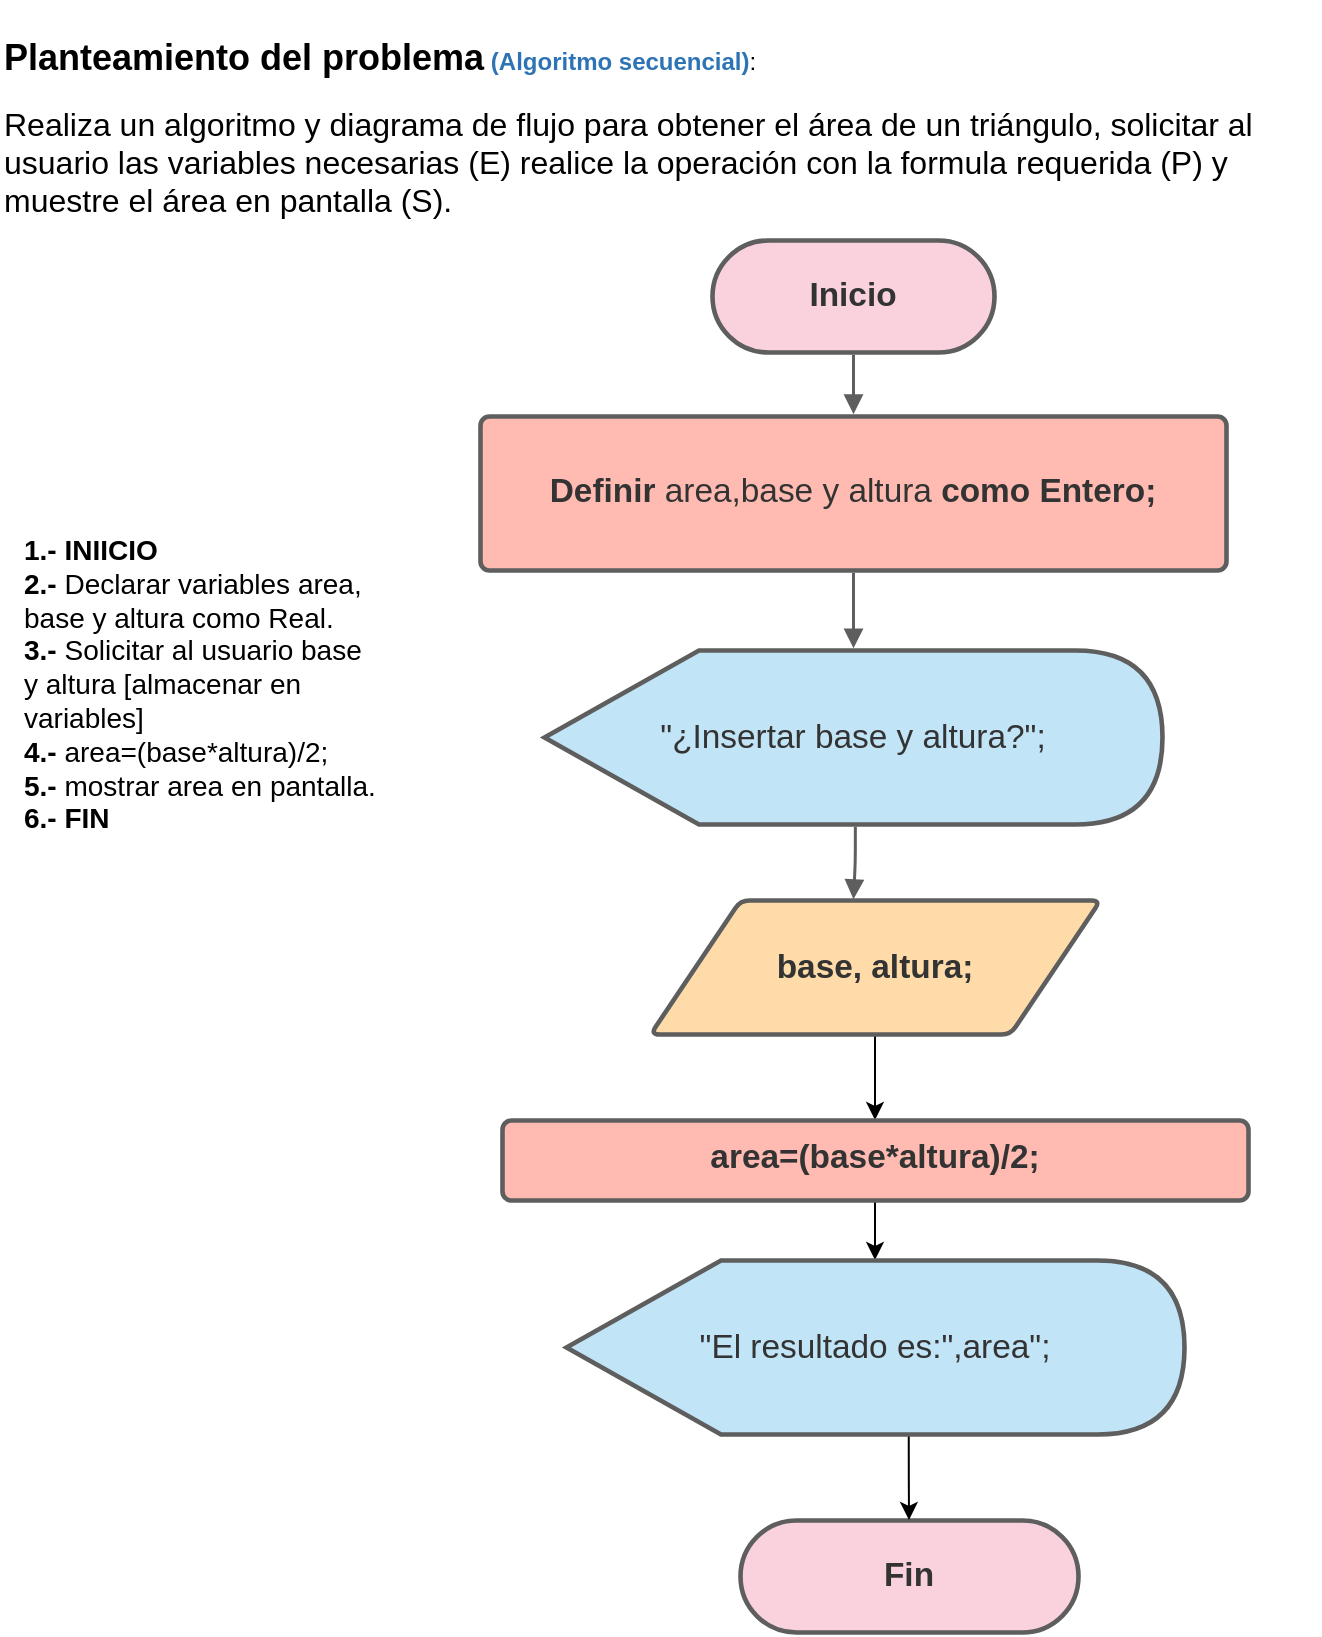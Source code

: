 <mxfile version="14.4.3" type="github" pages="5"><diagram id="jfdRtlzlyhnuD6NAQDa8" name="DiagramaSecuencial"><mxGraphModel dx="1422" dy="794" grid="1" gridSize="10" guides="1" tooltips="1" connect="1" arrows="1" fold="1" page="1" pageScale="1" pageWidth="827" pageHeight="1169" math="0" shadow="0"><root><mxCell id="1i9SZSVEu_LZFU1LX0aY-0"/><mxCell id="1i9SZSVEu_LZFU1LX0aY-1" parent="1i9SZSVEu_LZFU1LX0aY-0"/><mxCell id="J4JeL5MnVduHY62PvOEG-0" value="&lt;p class=&quot;MsoTitle&quot; style=&quot;text-align: justify&quot;&gt;&lt;span lang=&quot;ES&quot;&gt;&lt;b&gt;&lt;font style=&quot;font-size: 18px&quot;&gt;Planteamiento del problema&lt;/font&gt;&lt;/b&gt; &lt;/span&gt;&lt;font&gt;&lt;font style=&quot;font-size: 12px&quot;&gt;&lt;b&gt;&lt;span lang=&quot;ES&quot; style=&quot;color: rgb(46 , 116 , 181)&quot;&gt;(Algoritmo&amp;nbsp;secuencial)&lt;/span&gt;&lt;/b&gt;&lt;span lang=&quot;ES&quot;&gt;:&lt;/span&gt;&lt;/font&gt;&lt;font size=&quot;1&quot;&gt;&lt;span lang=&quot;ES&quot;&gt;&lt;/span&gt;&lt;/font&gt;&lt;/font&gt;&lt;/p&gt;&lt;p class=&quot;MsoNormal&quot;&gt;&lt;span&gt;&lt;font size=&quot;3&quot;&gt;Realiza un algoritmo y diagrama&amp;nbsp;de flujo para obtener el área de un triángulo, solicitar al usuario las&amp;nbsp;variables necesarias (E) realice la operación&amp;nbsp;con la formula requerida (P) y muestre el área&amp;nbsp;en pantalla (S).&lt;/font&gt;&lt;/span&gt;&lt;/p&gt;" style="text;whiteSpace=wrap;html=1;" vertex="1" parent="1i9SZSVEu_LZFU1LX0aY-1"><mxGeometry x="60" y="20" width="660" height="130" as="geometry"/></mxCell><mxCell id="J4JeL5MnVduHY62PvOEG-3" value="&lt;font style=&quot;font-size: 14px&quot;&gt;&lt;b&gt;1.- INIICIO&lt;/b&gt;&lt;br&gt;&lt;b&gt;2.- &lt;/b&gt;Declarar variables area, base y altura como Real.&lt;br&gt;&lt;b&gt;3.- &lt;/b&gt;Solicitar al usuario base y altura [almacenar en variables]&lt;br&gt;&lt;b&gt;4.- &lt;/b&gt;area=(base*altura)/2;&lt;br&gt;&lt;b&gt;5.-&lt;/b&gt; mostrar area en pantalla.&lt;br&gt;&lt;b&gt;6.- FIN&lt;/b&gt;&lt;/font&gt;" style="text;whiteSpace=wrap;html=1;" vertex="1" parent="1i9SZSVEu_LZFU1LX0aY-1"><mxGeometry x="70" y="280" width="180" height="170" as="geometry"/></mxCell><UserObject label="Inicio" lucidchartObjectId="1eugy.wZcs9c" id="RfzZ7hH0J2waPArCZCJS-0"><mxCell style="html=1;overflow=block;blockSpacing=1;whiteSpace=wrap;rounded=1;arcSize=50;whiteSpace=wrap;fontSize=16.7;fontColor=#333333;fontStyle=1;align=center;spacing=3.8;strokeColor=#5e5e5e;strokeOpacity=100;fillOpacity=100;fillColor=#f9d2de;strokeWidth=2.3;" vertex="1" parent="1i9SZSVEu_LZFU1LX0aY-1"><mxGeometry x="416" y="140" width="141" height="56" as="geometry"/></mxCell></UserObject><UserObject label="" lucidchartObjectId="Iyvgr4_m6Q6u" id="RfzZ7hH0J2waPArCZCJS-1"><mxCell style="html=1;jettySize=18;whiteSpace=wrap;fontSize=13;strokeColor=#5E5E5E;strokeWidth=1.5;rounded=1;arcSize=12;edgeStyle=orthogonalEdgeStyle;startArrow=none;;endArrow=block;endFill=1;;exitX=0.5;exitY=1.02;exitPerimeter=0;entryX=0.5;entryY=-0.015;entryPerimeter=0;" edge="1" parent="1i9SZSVEu_LZFU1LX0aY-1" source="RfzZ7hH0J2waPArCZCJS-0" target="RfzZ7hH0J2waPArCZCJS-2"><mxGeometry width="100" height="100" relative="1" as="geometry"><Array as="points"/></mxGeometry></mxCell></UserObject><UserObject label="&lt;div style=&quot;display: flex ; justify-content: center ; text-align: center ; align-items: baseline ; font-size: 0 ; line-height: 1.25 ; margin-top: -2px&quot;&gt;&lt;span&gt;&lt;span style=&quot;font-size: 16.7px ; color: #333333 ; font-weight: bold&quot;&gt;Definir&lt;/span&gt;&lt;span style=&quot;font-size: 16.7px ; color: #333333&quot;&gt; area,base y altura&amp;nbsp;&lt;/span&gt;&lt;span style=&quot;font-size: 16.7px ; color: #333333 ; font-weight: bold&quot;&gt;como Entero;&lt;/span&gt;&lt;/span&gt;&lt;/div&gt;" lucidchartObjectId="KyvgMHgse3gV" id="RfzZ7hH0J2waPArCZCJS-2"><mxCell style="html=1;overflow=block;blockSpacing=1;whiteSpace=wrap;;whiteSpace=wrap;fontSize=13;spacing=9;strokeColor=#5E5E5E;fillOpacity=100;rounded=1;absoluteArcSize=1;arcSize=9;fillColor=#ffbbb1;strokeWidth=2.3;" vertex="1" parent="1i9SZSVEu_LZFU1LX0aY-1"><mxGeometry x="300" y="228" width="373" height="77" as="geometry"/></mxCell></UserObject><UserObject label="" lucidchartObjectId="NyvgTDk0V-yB" id="RfzZ7hH0J2waPArCZCJS-3"><mxCell style="html=1;jettySize=18;whiteSpace=wrap;fontSize=13;strokeColor=#5E5E5E;strokeWidth=1.5;rounded=1;arcSize=12;edgeStyle=orthogonalEdgeStyle;startArrow=none;;endArrow=block;endFill=1;;exitX=0.5;exitY=1.015;exitPerimeter=0;entryX=0.5;entryY=-0.013;entryPerimeter=0;" edge="1" parent="1i9SZSVEu_LZFU1LX0aY-1" source="RfzZ7hH0J2waPArCZCJS-2" target="RfzZ7hH0J2waPArCZCJS-4"><mxGeometry width="100" height="100" relative="1" as="geometry"><Array as="points"/></mxGeometry></mxCell></UserObject><UserObject label="&quot;¿Insertar base y altura?&quot;;" lucidchartObjectId="Tyvgo6qo1qGF" id="RfzZ7hH0J2waPArCZCJS-4"><mxCell style="html=1;overflow=block;blockSpacing=1;whiteSpace=wrap;shape=display;whiteSpace=wrap;fontSize=16.7;fontColor=#333333;align=center;spacing=3.8;strokeColor=#5E5E5E;fillOpacity=100;rounded=1;absoluteArcSize=1;arcSize=9;fillColor=#c1e4f7;strokeWidth=2.3;" vertex="1" parent="1i9SZSVEu_LZFU1LX0aY-1"><mxGeometry x="332" y="345" width="309" height="87" as="geometry"/></mxCell></UserObject><UserObject label="Fin" lucidchartObjectId=".yvgesdlgcOw" id="RfzZ7hH0J2waPArCZCJS-8"><mxCell style="html=1;overflow=block;blockSpacing=1;whiteSpace=wrap;rounded=1;arcSize=50;whiteSpace=wrap;fontSize=16.7;fontColor=#333333;fontStyle=1;align=center;spacing=3.8;strokeColor=#5E5E5E;fillOpacity=100;fillColor=#f9d2de;strokeWidth=2.3;" vertex="1" parent="1i9SZSVEu_LZFU1LX0aY-1"><mxGeometry x="430" y="780" width="169" height="56" as="geometry"/></mxCell></UserObject><UserObject label="" lucidchartObjectId="XZBgZaTcVwSt" id="RfzZ7hH0J2waPArCZCJS-9"><mxCell style="html=1;jettySize=18;whiteSpace=wrap;fontSize=13;strokeColor=#5E5E5E;strokeWidth=1.5;rounded=1;arcSize=12;edgeStyle=orthogonalEdgeStyle;startArrow=none;;endArrow=block;endFill=1;;exitX=0.503;exitY=1.013;exitPerimeter=0;entryX=0.451;entryY=-0.01;entryPerimeter=0;" edge="1" parent="1i9SZSVEu_LZFU1LX0aY-1" source="RfzZ7hH0J2waPArCZCJS-4" target="RfzZ7hH0J2waPArCZCJS-10"><mxGeometry width="100" height="100" relative="1" as="geometry"><Array as="points"/></mxGeometry></mxCell></UserObject><mxCell id="RfzZ7hH0J2waPArCZCJS-19" style="edgeStyle=orthogonalEdgeStyle;rounded=0;orthogonalLoop=1;jettySize=auto;html=1;exitX=0.5;exitY=1;exitDx=0;exitDy=0;entryX=0.5;entryY=0;entryDx=0;entryDy=0;" edge="1" parent="1i9SZSVEu_LZFU1LX0aY-1" source="RfzZ7hH0J2waPArCZCJS-10" target="RfzZ7hH0J2waPArCZCJS-16"><mxGeometry relative="1" as="geometry"/></mxCell><UserObject label=" base, altura;" lucidchartObjectId="1ZBgCTdVVZPh" id="RfzZ7hH0J2waPArCZCJS-10"><mxCell style="html=1;overflow=block;blockSpacing=1;whiteSpace=wrap;shape=parallelogram;perimeter=parallelogramPerimeter;anchorPointDirection=0;whiteSpace=wrap;fontSize=16.7;fontColor=#333333;fontStyle=1;align=center;spacing=3.8;strokeColor=#5E5E5E;fillOpacity=100;rounded=1;absoluteArcSize=1;arcSize=9;fillColor=#ffdba9;strokeWidth=2.3;" vertex="1" parent="1i9SZSVEu_LZFU1LX0aY-1"><mxGeometry x="385" y="470" width="225" height="67" as="geometry"/></mxCell></UserObject><mxCell id="is3YGA_Bv094vsHXWawu-0" style="edgeStyle=orthogonalEdgeStyle;rounded=0;orthogonalLoop=1;jettySize=auto;html=1;" edge="1" parent="1i9SZSVEu_LZFU1LX0aY-1" source="RfzZ7hH0J2waPArCZCJS-16" target="RfzZ7hH0J2waPArCZCJS-17"><mxGeometry relative="1" as="geometry"/></mxCell><UserObject label="&lt;div style=&quot;display: flex ; justify-content: center ; text-align: center ; align-items: baseline ; line-height: 1.25 ; margin-top: -2px&quot;&gt;&lt;font color=&quot;#333333&quot;&gt;&lt;span style=&quot;font-size: 16.7px&quot;&gt;&lt;b&gt;area=(base*altura)/2;&lt;/b&gt;&lt;/span&gt;&lt;/font&gt;&lt;/div&gt;" lucidchartObjectId="KyvgMHgse3gV" id="RfzZ7hH0J2waPArCZCJS-16"><mxCell style="html=1;overflow=block;blockSpacing=1;whiteSpace=wrap;;whiteSpace=wrap;fontSize=13;spacing=9;strokeColor=#5E5E5E;fillOpacity=100;rounded=1;absoluteArcSize=1;arcSize=9;fillColor=#ffbbb1;strokeWidth=2.3;" vertex="1" parent="1i9SZSVEu_LZFU1LX0aY-1"><mxGeometry x="311" y="580" width="373" height="40" as="geometry"/></mxCell></UserObject><mxCell id="RfzZ7hH0J2waPArCZCJS-22" style="edgeStyle=orthogonalEdgeStyle;rounded=0;orthogonalLoop=1;jettySize=auto;html=1;exitX=0;exitY=0;exitDx=171.375;exitDy=87;exitPerimeter=0;" edge="1" parent="1i9SZSVEu_LZFU1LX0aY-1" source="RfzZ7hH0J2waPArCZCJS-17" target="RfzZ7hH0J2waPArCZCJS-8"><mxGeometry relative="1" as="geometry"/></mxCell><UserObject label="&quot;El resultado es:&quot;,area&quot;;" lucidchartObjectId="Tyvgo6qo1qGF" id="RfzZ7hH0J2waPArCZCJS-17"><mxCell style="html=1;overflow=block;blockSpacing=1;whiteSpace=wrap;shape=display;whiteSpace=wrap;fontSize=16.7;fontColor=#333333;align=center;spacing=3.8;strokeColor=#5E5E5E;fillOpacity=100;rounded=1;absoluteArcSize=1;arcSize=9;fillColor=#c1e4f7;strokeWidth=2.3;" vertex="1" parent="1i9SZSVEu_LZFU1LX0aY-1"><mxGeometry x="343" y="650" width="309" height="87" as="geometry"/></mxCell></UserObject></root></mxGraphModel></diagram><diagram name="DiagramaCondicional" id="JCLdQUt5z1XhziPo8koO"><mxGraphModel dx="1422" dy="794" grid="1" gridSize="10" guides="1" tooltips="1" connect="1" arrows="1" fold="1" page="1" pageScale="1" pageWidth="827" pageHeight="1169" math="0" shadow="0"><root><mxCell id="MqY0Ms0-JIDlLnj-U6vR-0"/><mxCell id="MqY0Ms0-JIDlLnj-U6vR-1" parent="MqY0Ms0-JIDlLnj-U6vR-0"/><mxCell id="MqY0Ms0-JIDlLnj-U6vR-2" value="&lt;p class=&quot;MsoTitle&quot; style=&quot;text-align: justify&quot;&gt;&lt;span lang=&quot;ES&quot;&gt;&lt;b&gt;&lt;font style=&quot;font-size: 18px&quot;&gt;Planteamiento del problema&lt;/font&gt;&lt;/b&gt; &lt;/span&gt;&lt;font&gt;&lt;font style=&quot;font-size: 12px&quot;&gt;&lt;b&gt;&lt;span lang=&quot;ES&quot; style=&quot;color: rgb(46 , 116 , 181)&quot;&gt;(Algoritmo&amp;nbsp;condicional)&lt;/span&gt;&lt;/b&gt;&lt;span lang=&quot;ES&quot;&gt;:&lt;/span&gt;&lt;/font&gt;&lt;font size=&quot;1&quot;&gt;&lt;span lang=&quot;ES&quot;&gt;&lt;/span&gt;&lt;/font&gt;&lt;/font&gt;&lt;/p&gt;&lt;p class=&quot;MsoNormal&quot;&gt;Realiza un algoritmo&amp;nbsp;y diagrama de flujo para identificar si un número par o impar, donde se solicite al usuario que ingrese un número (E) realice el proceso de validación (P) e imprima en pantalla el resultado.&lt;/p&gt;" style="text;whiteSpace=wrap;html=1;" vertex="1" parent="MqY0Ms0-JIDlLnj-U6vR-1"><mxGeometry x="60" y="10" width="660" height="90" as="geometry"/></mxCell><mxCell id="MqY0Ms0-JIDlLnj-U6vR-3" value="&lt;p class=&quot;MsoListParagraphCxSpFirst&quot; style=&quot;margin-left: 46.05pt ; text-indent: -18.0pt&quot;&gt;&lt;b&gt;1. INICIO&lt;/b&gt;&lt;/p&gt;&lt;p class=&quot;MsoListParagraphCxSpFirst&quot; style=&quot;margin-left: 46.05pt ; text-indent: -18.0pt&quot;&gt;&lt;b&gt;2.&lt;/b&gt; Declarar variables var1, resultado como Entero.&lt;/p&gt;&lt;p class=&quot;MsoListParagraphCxSpFirst&quot; style=&quot;margin-left: 46.05pt ; text-indent: -18.0pt&quot;&gt;&lt;b&gt;3.&lt;/b&gt; “Favor de ingresar un número:”&lt;/p&gt;&lt;p class=&quot;MsoListParagraphCxSpFirst&quot; style=&quot;margin-left: 46.05pt ; text-indent: -18.0pt&quot;&gt;&lt;b&gt;4.&lt;/b&gt; [Almacenar en] var1&lt;/p&gt;&lt;p class=&quot;MsoListParagraphCxSpFirst&quot; style=&quot;margin-left: 46.05pt ; text-indent: -18.0pt&quot;&gt;&lt;b&gt;5.&lt;/b&gt; resultado =Var1%2;&lt;/p&gt;&lt;p class=&quot;MsoListParagraphCxSpFirst&quot; style=&quot;margin-left: 46.05pt ; text-indent: -18.0pt&quot;&gt;&lt;b&gt;6.&lt;/b&gt; SI resultado == 0 Entonces&lt;/p&gt;&lt;p class=&quot;MsoListParagraphCxSpFirst&quot; style=&quot;margin-left: 46.05pt ; text-indent: -18.0pt&quot;&gt;&lt;b&gt;7. &lt;/b&gt;Var1, “Es par” [resultado]&lt;/p&gt;&lt;p class=&quot;MsoListParagraphCxSpFirst&quot; style=&quot;margin-left: 46.05pt ; text-indent: -18.0pt&quot;&gt;&lt;b&gt;8. &lt;/b&gt;SINO&lt;/p&gt;&lt;p class=&quot;MsoListParagraphCxSpFirst&quot; style=&quot;margin-left: 46.05pt ; text-indent: -18.0pt&quot;&gt;&lt;b&gt;9.&lt;/b&gt; Var1, “Es impar” [resultado]&lt;/p&gt;&lt;p class=&quot;MsoListParagraphCxSpFirst&quot; style=&quot;margin-left: 46.05pt ; text-indent: -18.0pt&quot;&gt;&lt;b&gt;10.FIN&lt;/b&gt;&lt;/p&gt;" style="text;whiteSpace=wrap;html=1;" vertex="1" parent="MqY0Ms0-JIDlLnj-U6vR-1"><mxGeometry x="10" y="140" width="250" height="310" as="geometry"/></mxCell><UserObject label="Inicio" lucidchartObjectId="1eugy.wZcs9c" id="MqY0Ms0-JIDlLnj-U6vR-4"><mxCell style="html=1;overflow=block;blockSpacing=1;whiteSpace=wrap;rounded=1;arcSize=50;whiteSpace=wrap;fontSize=16.7;fontColor=#333333;fontStyle=1;align=center;spacing=3.8;strokeColor=#5e5e5e;strokeOpacity=100;fillOpacity=100;fillColor=#f9d2de;strokeWidth=2.3;" vertex="1" parent="MqY0Ms0-JIDlLnj-U6vR-1"><mxGeometry x="366.65" y="140" width="141" height="56" as="geometry"/></mxCell></UserObject><UserObject label="" lucidchartObjectId="Iyvgr4_m6Q6u" id="MqY0Ms0-JIDlLnj-U6vR-5"><mxCell style="html=1;jettySize=18;whiteSpace=wrap;fontSize=13;strokeColor=#5E5E5E;strokeWidth=1.5;rounded=1;arcSize=12;edgeStyle=orthogonalEdgeStyle;startArrow=none;;endArrow=block;endFill=1;;exitX=0.5;exitY=1.02;exitPerimeter=0;entryX=0.5;entryY=-0.015;entryPerimeter=0;" edge="1" parent="MqY0Ms0-JIDlLnj-U6vR-1" source="MqY0Ms0-JIDlLnj-U6vR-4" target="MqY0Ms0-JIDlLnj-U6vR-6"><mxGeometry width="100" height="100" relative="1" as="geometry"><Array as="points"/></mxGeometry></mxCell></UserObject><UserObject label="&lt;div style=&quot;display: flex ; justify-content: center ; text-align: center ; align-items: baseline ; font-size: 0 ; line-height: 1.25 ; margin-top: -2px&quot;&gt;&lt;span&gt;&lt;span style=&quot;font-size: 16.7px ; color: #333333 ; font-weight: bold&quot;&gt;Definir&lt;/span&gt;&lt;span style=&quot;font-size: 16.7px ; color: #333333&quot;&gt; var1,resultado&amp;nbsp;&lt;/span&gt;&lt;span style=&quot;font-size: 16.7px ; color: #333333 ; font-weight: bold&quot;&gt;como Entero;&lt;/span&gt;&lt;/span&gt;&lt;/div&gt;" lucidchartObjectId="KyvgMHgse3gV" id="MqY0Ms0-JIDlLnj-U6vR-6"><mxCell style="html=1;overflow=block;blockSpacing=1;whiteSpace=wrap;;whiteSpace=wrap;fontSize=13;spacing=9;strokeColor=#5E5E5E;fillOpacity=100;rounded=1;absoluteArcSize=1;arcSize=9;fillColor=#ffbbb1;strokeWidth=2.3;" vertex="1" parent="MqY0Ms0-JIDlLnj-U6vR-1"><mxGeometry x="250.65" y="228" width="373" height="77" as="geometry"/></mxCell></UserObject><UserObject label="" lucidchartObjectId="NyvgTDk0V-yB" id="MqY0Ms0-JIDlLnj-U6vR-7"><mxCell style="html=1;jettySize=18;whiteSpace=wrap;fontSize=13;strokeColor=#5E5E5E;strokeWidth=1.5;rounded=1;arcSize=12;edgeStyle=orthogonalEdgeStyle;startArrow=none;;endArrow=block;endFill=1;;exitX=0.5;exitY=1.015;exitPerimeter=0;entryX=0.5;entryY=-0.013;entryPerimeter=0;" edge="1" parent="MqY0Ms0-JIDlLnj-U6vR-1" source="MqY0Ms0-JIDlLnj-U6vR-6" target="MqY0Ms0-JIDlLnj-U6vR-8"><mxGeometry width="100" height="100" relative="1" as="geometry"><Array as="points"/></mxGeometry></mxCell></UserObject><UserObject label="&quot;Favor de ingresar un número:&quot;;" lucidchartObjectId="Tyvgo6qo1qGF" id="MqY0Ms0-JIDlLnj-U6vR-8"><mxCell style="html=1;overflow=block;blockSpacing=1;whiteSpace=wrap;shape=display;whiteSpace=wrap;fontSize=16.7;fontColor=#333333;align=center;spacing=3.8;strokeColor=#5E5E5E;fillOpacity=100;rounded=1;absoluteArcSize=1;arcSize=9;fillColor=#c1e4f7;strokeWidth=2.3;" vertex="1" parent="MqY0Ms0-JIDlLnj-U6vR-1"><mxGeometry x="282.65" y="345" width="309" height="87" as="geometry"/></mxCell></UserObject><UserObject label="" lucidchartObjectId="XZBgZaTcVwSt" id="MqY0Ms0-JIDlLnj-U6vR-10"><mxCell style="html=1;jettySize=18;whiteSpace=wrap;fontSize=13;strokeColor=#5E5E5E;strokeWidth=1.5;rounded=1;arcSize=12;edgeStyle=orthogonalEdgeStyle;startArrow=none;;endArrow=block;endFill=1;;exitX=0.503;exitY=1.013;exitPerimeter=0;entryX=0.451;entryY=-0.01;entryPerimeter=0;" edge="1" parent="MqY0Ms0-JIDlLnj-U6vR-1" source="MqY0Ms0-JIDlLnj-U6vR-8" target="MqY0Ms0-JIDlLnj-U6vR-12"><mxGeometry width="100" height="100" relative="1" as="geometry"><Array as="points"/></mxGeometry></mxCell></UserObject><mxCell id="MqY0Ms0-JIDlLnj-U6vR-11" style="edgeStyle=orthogonalEdgeStyle;rounded=0;orthogonalLoop=1;jettySize=auto;html=1;exitX=0.5;exitY=1;exitDx=0;exitDy=0;entryX=0.5;entryY=0;entryDx=0;entryDy=0;" edge="1" parent="MqY0Ms0-JIDlLnj-U6vR-1" source="MqY0Ms0-JIDlLnj-U6vR-12" target="MqY0Ms0-JIDlLnj-U6vR-14"><mxGeometry relative="1" as="geometry"/></mxCell><UserObject label=" var1" lucidchartObjectId="1ZBgCTdVVZPh" id="MqY0Ms0-JIDlLnj-U6vR-12"><mxCell style="html=1;overflow=block;blockSpacing=1;whiteSpace=wrap;shape=parallelogram;perimeter=parallelogramPerimeter;anchorPointDirection=0;whiteSpace=wrap;fontSize=16.7;fontColor=#333333;fontStyle=1;align=center;spacing=3.8;strokeColor=#5E5E5E;fillOpacity=100;rounded=1;absoluteArcSize=1;arcSize=9;fillColor=#ffdba9;strokeWidth=2.3;" vertex="1" parent="MqY0Ms0-JIDlLnj-U6vR-1"><mxGeometry x="335.65" y="470" width="225" height="67" as="geometry"/></mxCell></UserObject><mxCell id="msbPOQ2YcCLlUx0IZfMa-8" style="edgeStyle=orthogonalEdgeStyle;rounded=0;orthogonalLoop=1;jettySize=auto;html=1;entryX=0.5;entryY=0;entryDx=0;entryDy=0;" edge="1" parent="MqY0Ms0-JIDlLnj-U6vR-1" source="MqY0Ms0-JIDlLnj-U6vR-14" target="msbPOQ2YcCLlUx0IZfMa-0"><mxGeometry relative="1" as="geometry"/></mxCell><UserObject label="&lt;div style=&quot;display: flex ; justify-content: center ; text-align: center ; align-items: baseline ; line-height: 1.25 ; margin-top: -2px&quot;&gt;&lt;font color=&quot;#333333&quot;&gt;&lt;span style=&quot;font-size: 16.7px&quot;&gt;&lt;b&gt;resultado= var1%2&lt;/b&gt;&lt;/span&gt;&lt;/font&gt;&lt;/div&gt;" lucidchartObjectId="KyvgMHgse3gV" id="MqY0Ms0-JIDlLnj-U6vR-14"><mxCell style="html=1;overflow=block;blockSpacing=1;whiteSpace=wrap;;whiteSpace=wrap;fontSize=13;spacing=9;strokeColor=#5E5E5E;fillOpacity=100;rounded=1;absoluteArcSize=1;arcSize=9;fillColor=#ffbbb1;strokeWidth=2.3;" vertex="1" parent="MqY0Ms0-JIDlLnj-U6vR-1"><mxGeometry x="261.65" y="580" width="373" height="40" as="geometry"/></mxCell></UserObject><UserObject label="resultado==0" lucidchartObjectId="rZCgwqekB-l0" id="msbPOQ2YcCLlUx0IZfMa-0"><mxCell style="html=1;overflow=block;blockSpacing=1;whiteSpace=wrap;rhombus;whiteSpace=wrap;fontSize=16.7;fontColor=#333333;align=center;spacing=3.8;strokeColor=#5E5E5E;fillOpacity=100;rounded=1;absoluteArcSize=1;arcSize=9;fillColor=#a3d977;strokeWidth=2.3;" vertex="1" parent="MqY0Ms0-JIDlLnj-U6vR-1"><mxGeometry x="335.65" y="650" width="225" height="112" as="geometry"/></mxCell></UserObject><UserObject label="" lucidchartObjectId="rZCgVyohaM2." id="msbPOQ2YcCLlUx0IZfMa-1"><mxCell style="html=1;jettySize=18;whiteSpace=wrap;fontSize=13;strokeColor=#5E5E5E;strokeWidth=1.5;rounded=1;arcSize=12;edgeStyle=orthogonalEdgeStyle;startArrow=none;;endArrow=block;endFill=1;;exitX=0;exitY=0;exitPerimeter=0;entryX=0.5;entryY=-0.02;entryPerimeter=0;exitDx=170;exitDy=70;" edge="1" parent="MqY0Ms0-JIDlLnj-U6vR-1" target="msbPOQ2YcCLlUx0IZfMa-2" source="msbPOQ2YcCLlUx0IZfMa-10"><mxGeometry width="100" height="100" relative="1" as="geometry"><Array as="points"/><mxPoint x="671.65" y="878.164" as="sourcePoint"/></mxGeometry></mxCell></UserObject><UserObject label="Fin" lucidchartObjectId="rZCg4.m~KNoU" id="msbPOQ2YcCLlUx0IZfMa-2"><mxCell style="html=1;overflow=block;blockSpacing=1;whiteSpace=wrap;rounded=1;arcSize=50;whiteSpace=wrap;fontSize=16.7;fontColor=#333333;fontStyle=1;align=center;spacing=3.8;strokeColor=#5E5E5E;fillOpacity=100;fillColor=#f9d2de;strokeWidth=2.3;" vertex="1" parent="MqY0Ms0-JIDlLnj-U6vR-1"><mxGeometry x="354.65" y="945" width="169" height="56" as="geometry"/></mxCell></UserObject><UserObject label="" lucidchartObjectId="rZCgGOKAPjba" id="msbPOQ2YcCLlUx0IZfMa-3"><mxCell style="html=1;jettySize=18;whiteSpace=wrap;fontSize=13.3;fontColor=#333333;fontStyle=1;align=center;strokeColor=#5E5E5E;strokeWidth=1.5;rounded=1;arcSize=12;edgeStyle=orthogonalEdgeStyle;startArrow=none;;endArrow=block;endFill=1;;exitX=0.994;exitY=0.5;exitPerimeter=0;" edge="1" parent="MqY0Ms0-JIDlLnj-U6vR-1" source="msbPOQ2YcCLlUx0IZfMa-0"><mxGeometry width="100" height="100" relative="1" as="geometry"><Array as="points"><mxPoint x="650" y="706"/></Array><mxPoint x="650" y="779" as="targetPoint"/></mxGeometry></mxCell></UserObject><mxCell id="msbPOQ2YcCLlUx0IZfMa-4" value="Sí" style="text;html=1;resizable=0;labelBackgroundColor=#ffffff;align=center;verticalAlign=middle;fontStyle=1;fontColor=#333333;;fontSize=13.3;" vertex="1" parent="msbPOQ2YcCLlUx0IZfMa-3"><mxGeometry relative="1" as="geometry"/></mxCell><UserObject label="" lucidchartObjectId="j9CgK5pVXGD2" id="msbPOQ2YcCLlUx0IZfMa-5"><mxCell style="html=1;jettySize=18;whiteSpace=wrap;fontSize=13.3;fontColor=#333333;fontStyle=1;align=center;strokeColor=#5E5E5E;strokeWidth=1.5;rounded=1;arcSize=12;edgeStyle=orthogonalEdgeStyle;startArrow=none;;endArrow=block;endFill=1;;exitX=0.006;exitY=0.5;exitPerimeter=0;entryX=0.5;entryY=-0.012;entryPerimeter=0;" edge="1" parent="MqY0Ms0-JIDlLnj-U6vR-1" source="msbPOQ2YcCLlUx0IZfMa-0"><mxGeometry width="100" height="100" relative="1" as="geometry"><Array as="points"><mxPoint x="252" y="706"/></Array><mxPoint x="252" y="778.836" as="targetPoint"/></mxGeometry></mxCell></UserObject><mxCell id="msbPOQ2YcCLlUx0IZfMa-6" value="no" style="text;html=1;resizable=0;labelBackgroundColor=#ffffff;align=center;verticalAlign=middle;fontStyle=1;fontColor=#333333;;fontSize=13.3;" vertex="1" parent="msbPOQ2YcCLlUx0IZfMa-5"><mxGeometry relative="1" as="geometry"/></mxCell><UserObject label="" lucidchartObjectId="y9CgShri_h-i" id="msbPOQ2YcCLlUx0IZfMa-7"><mxCell style="html=1;jettySize=18;whiteSpace=wrap;fontSize=13;strokeColor=#5E5E5E;strokeWidth=1.5;rounded=1;arcSize=12;edgeStyle=orthogonalEdgeStyle;startArrow=none;;endArrow=block;endFill=1;;entryX=0.5;entryY=-0.02;entryPerimeter=0;" edge="1" parent="MqY0Ms0-JIDlLnj-U6vR-1" target="msbPOQ2YcCLlUx0IZfMa-2" source="msbPOQ2YcCLlUx0IZfMa-9"><mxGeometry width="100" height="100" relative="1" as="geometry"><Array as="points"/><mxPoint x="252.652" y="878.164" as="sourcePoint"/></mxGeometry></mxCell></UserObject><UserObject label="var1,&quot; Es impar&quot;;" lucidchartObjectId="Tyvgo6qo1qGF" id="msbPOQ2YcCLlUx0IZfMa-9"><mxCell style="html=1;overflow=block;blockSpacing=1;whiteSpace=wrap;shape=display;whiteSpace=wrap;fontSize=16.7;fontColor=#333333;align=center;spacing=3.8;strokeColor=#5E5E5E;fillOpacity=100;rounded=1;absoluteArcSize=1;arcSize=9;fillColor=#c1e4f7;strokeWidth=2.3;" vertex="1" parent="MqY0Ms0-JIDlLnj-U6vR-1"><mxGeometry x="90" y="780" width="300" height="70" as="geometry"/></mxCell></UserObject><UserObject label="var1,&quot; Es par&quot;;" lucidchartObjectId="Tyvgo6qo1qGF" id="msbPOQ2YcCLlUx0IZfMa-10"><mxCell style="html=1;overflow=block;blockSpacing=1;whiteSpace=wrap;shape=display;whiteSpace=wrap;fontSize=16.7;fontColor=#333333;align=center;spacing=3.8;strokeColor=#5E5E5E;fillOpacity=100;rounded=1;absoluteArcSize=1;arcSize=9;fillColor=#c1e4f7;strokeWidth=2.3;" vertex="1" parent="MqY0Ms0-JIDlLnj-U6vR-1"><mxGeometry x="480" y="780" width="300" height="70" as="geometry"/></mxCell></UserObject></root></mxGraphModel></diagram><diagram id="C5RBs43oDa-KdzZeNtuy" name="Condición Simple"><mxGraphModel dx="2031" dy="1134" grid="1" gridSize="10" guides="1" tooltips="1" connect="1" arrows="1" fold="1" page="1" pageScale="1" pageWidth="827" pageHeight="1169" math="0" shadow="0"><root><mxCell id="WIyWlLk6GJQsqaUBKTNV-0"/><mxCell id="WIyWlLk6GJQsqaUBKTNV-1" parent="WIyWlLk6GJQsqaUBKTNV-0"/><mxCell id="GgvImhCpCNPg6xSy1tRI-0" value="&lt;h1&gt;Planteamiento del problema&lt;span style=&quot;font-weight: normal ; font-size: 16.667px ; color: rgb(51 , 51 , 51)&quot;&gt;&lt;br&gt;&lt;/span&gt;&lt;font color=&quot;#333333&quot;&gt;&lt;span style=&quot;font-size: 16.667px ; font-weight: normal&quot;&gt;Realizar un algoritmo y diagrama de flujo en donde se pide la edad del usuario (E);Si es mayor  de edad(P); debe de mostrar en pantalla un mensaje &lt;/span&gt;&lt;span style=&quot;font-size: 16.667px ; font-weight: 400&quot;&gt;indicándolo&lt;/span&gt;&lt;span style=&quot;font-size: 16.667px ; font-weight: normal&quot;&gt;&amp;nbsp;(S).&lt;/span&gt;&lt;/font&gt;&lt;/h1&gt;" style="text;html=1;strokeColor=none;fillColor=none;spacing=5;spacingTop=-20;whiteSpace=wrap;overflow=hidden;rounded=0;" vertex="1" parent="WIyWlLk6GJQsqaUBKTNV-1"><mxGeometry x="44" y="10" width="740" height="110" as="geometry"/></mxCell><UserObject label="Inicio" lucidchartObjectId="1eugy.wZcs9c" id="vLUNJGMlxgf-9Cl9QiJa-1"><mxCell style="html=1;overflow=block;blockSpacing=1;whiteSpace=wrap;rounded=1;arcSize=50;whiteSpace=wrap;fontSize=16.7;fontColor=#333333;fontStyle=1;align=center;spacing=3.8;strokeColor=#5e5e5e;strokeOpacity=100;fillOpacity=100;fillColor=#f9d2de;strokeWidth=2.3;" vertex="1" parent="WIyWlLk6GJQsqaUBKTNV-1"><mxGeometry x="256" y="150" width="141" height="56" as="geometry"/></mxCell></UserObject><UserObject label="" lucidchartObjectId="Iyvgr4_m6Q6u" id="vLUNJGMlxgf-9Cl9QiJa-2"><mxCell style="html=1;jettySize=18;whiteSpace=wrap;fontSize=13;strokeColor=#5E5E5E;strokeWidth=1.5;rounded=1;arcSize=12;edgeStyle=orthogonalEdgeStyle;startArrow=none;;endArrow=block;endFill=1;;exitX=0.5;exitY=1.02;exitPerimeter=0;entryX=0.5;entryY=-0.015;entryPerimeter=0;" edge="1" parent="WIyWlLk6GJQsqaUBKTNV-1" source="vLUNJGMlxgf-9Cl9QiJa-1" target="vLUNJGMlxgf-9Cl9QiJa-3"><mxGeometry width="100" height="100" relative="1" as="geometry"><Array as="points"/></mxGeometry></mxCell></UserObject><UserObject label="&lt;div style=&quot;display: flex; justify-content: center; text-align: center; align-items: baseline; font-size: 0; line-height: 1.25;margin-top: -2px;&quot;&gt;&lt;span&gt;&lt;span style=&quot;font-size:16.7px;color:#333333;font-weight: bold;&quot;&gt;Definir&lt;/span&gt;&lt;span style=&quot;font-size:16.7px;color:#333333;&quot;&gt; Edad &lt;/span&gt;&lt;span style=&quot;font-size:16.7px;color:#333333;font-weight: bold;&quot;&gt;como Entero;&lt;/span&gt;&lt;/span&gt;&lt;/div&gt;" lucidchartObjectId="KyvgMHgse3gV" id="vLUNJGMlxgf-9Cl9QiJa-3"><mxCell style="html=1;overflow=block;blockSpacing=1;whiteSpace=wrap;;whiteSpace=wrap;fontSize=13;spacing=9;strokeColor=#5E5E5E;fillOpacity=100;rounded=1;absoluteArcSize=1;arcSize=9;fillColor=#ffbbb1;strokeWidth=2.3;" vertex="1" parent="WIyWlLk6GJQsqaUBKTNV-1"><mxGeometry x="140" y="238" width="373" height="77" as="geometry"/></mxCell></UserObject><UserObject label="" lucidchartObjectId="NyvgTDk0V-yB" id="vLUNJGMlxgf-9Cl9QiJa-4"><mxCell style="html=1;jettySize=18;whiteSpace=wrap;fontSize=13;strokeColor=#5E5E5E;strokeWidth=1.5;rounded=1;arcSize=12;edgeStyle=orthogonalEdgeStyle;startArrow=none;;endArrow=block;endFill=1;;exitX=0.5;exitY=1.015;exitPerimeter=0;entryX=0.5;entryY=-0.013;entryPerimeter=0;" edge="1" parent="WIyWlLk6GJQsqaUBKTNV-1" source="vLUNJGMlxgf-9Cl9QiJa-3" target="vLUNJGMlxgf-9Cl9QiJa-5"><mxGeometry width="100" height="100" relative="1" as="geometry"><Array as="points"/></mxGeometry></mxCell></UserObject><UserObject label="¿Cuál es tu edad?" lucidchartObjectId="Tyvgo6qo1qGF" id="vLUNJGMlxgf-9Cl9QiJa-5"><mxCell style="html=1;overflow=block;blockSpacing=1;whiteSpace=wrap;shape=display;whiteSpace=wrap;fontSize=16.7;fontColor=#333333;align=center;spacing=3.8;strokeColor=#5E5E5E;fillOpacity=100;rounded=1;absoluteArcSize=1;arcSize=9;fillColor=#c1e4f7;strokeWidth=2.3;" vertex="1" parent="WIyWlLk6GJQsqaUBKTNV-1"><mxGeometry x="172" y="355" width="309" height="87" as="geometry"/></mxCell></UserObject><UserObject label="Edad&amp;gt;=18" lucidchartObjectId="Yyvg73JgTXUK" id="vLUNJGMlxgf-9Cl9QiJa-6"><mxCell style="html=1;overflow=block;blockSpacing=1;whiteSpace=wrap;rhombus;whiteSpace=wrap;fontSize=16.7;fontColor=#333333;align=center;spacing=3.8;strokeColor=#5E5E5E;fillOpacity=100;rounded=1;absoluteArcSize=1;arcSize=9;fillColor=#a3d977;strokeWidth=2.3;" vertex="1" parent="WIyWlLk6GJQsqaUBKTNV-1"><mxGeometry x="235" y="660" width="225" height="112" as="geometry"/></mxCell></UserObject><UserObject label="&quot;Eres Mayor de Edad&quot;;" lucidchartObjectId="7yvg-SJna4tc" id="vLUNJGMlxgf-9Cl9QiJa-7"><mxCell style="html=1;overflow=block;blockSpacing=1;whiteSpace=wrap;shape=display;whiteSpace=wrap;fontSize=16.7;fontColor=#333333;align=center;spacing=9;strokeColor=#5E5E5E;fillOpacity=100;rounded=1;absoluteArcSize=1;arcSize=9;fillColor=#c1e4f7;strokeWidth=2.3;" vertex="1" parent="WIyWlLk6GJQsqaUBKTNV-1"><mxGeometry x="439" y="750" width="326" height="97" as="geometry"/></mxCell></UserObject><UserObject label="" lucidchartObjectId="-yvgM8hDQPbI" id="vLUNJGMlxgf-9Cl9QiJa-8"><mxCell style="html=1;jettySize=18;whiteSpace=wrap;fontSize=13;strokeColor=#5E5E5E;strokeWidth=1.5;rounded=1;arcSize=12;edgeStyle=orthogonalEdgeStyle;startArrow=none;;endArrow=block;endFill=1;;exitX=0.5;exitY=1.012;exitPerimeter=0;entryX=0.5;entryY=-0.02;entryPerimeter=0;" edge="1" parent="WIyWlLk6GJQsqaUBKTNV-1" source="vLUNJGMlxgf-9Cl9QiJa-7" target="vLUNJGMlxgf-9Cl9QiJa-9"><mxGeometry width="100" height="100" relative="1" as="geometry"><Array as="points"><mxPoint x="602" y="865"/><mxPoint x="348" y="865"/></Array></mxGeometry></mxCell></UserObject><UserObject label="Fin" lucidchartObjectId=".yvgesdlgcOw" id="vLUNJGMlxgf-9Cl9QiJa-9"><mxCell style="html=1;overflow=block;blockSpacing=1;whiteSpace=wrap;rounded=1;arcSize=50;whiteSpace=wrap;fontSize=16.7;fontColor=#333333;fontStyle=1;align=center;spacing=3.8;strokeColor=#5E5E5E;fillOpacity=100;fillColor=#f9d2de;strokeWidth=2.3;" vertex="1" parent="WIyWlLk6GJQsqaUBKTNV-1"><mxGeometry x="263" y="900" width="169" height="56" as="geometry"/></mxCell></UserObject><UserObject label="" lucidchartObjectId="XZBgZaTcVwSt" id="vLUNJGMlxgf-9Cl9QiJa-10"><mxCell style="html=1;jettySize=18;whiteSpace=wrap;fontSize=13;strokeColor=#5E5E5E;strokeWidth=1.5;rounded=1;arcSize=12;edgeStyle=orthogonalEdgeStyle;startArrow=none;;endArrow=block;endFill=1;;exitX=0.503;exitY=1.013;exitPerimeter=0;entryX=0.451;entryY=-0.01;entryPerimeter=0;" edge="1" parent="WIyWlLk6GJQsqaUBKTNV-1" source="vLUNJGMlxgf-9Cl9QiJa-5" target="vLUNJGMlxgf-9Cl9QiJa-11"><mxGeometry width="100" height="100" relative="1" as="geometry"><Array as="points"/></mxGeometry></mxCell></UserObject><UserObject label=" Edad;" lucidchartObjectId="1ZBgCTdVVZPh" id="vLUNJGMlxgf-9Cl9QiJa-11"><mxCell style="html=1;overflow=block;blockSpacing=1;whiteSpace=wrap;shape=parallelogram;perimeter=parallelogramPerimeter;anchorPointDirection=0;whiteSpace=wrap;fontSize=16.7;fontColor=#333333;fontStyle=1;align=center;spacing=3.8;strokeColor=#5E5E5E;fillOpacity=100;rounded=1;absoluteArcSize=1;arcSize=9;fillColor=#ffdba9;strokeWidth=2.3;" vertex="1" parent="WIyWlLk6GJQsqaUBKTNV-1"><mxGeometry x="225" y="495" width="225" height="112" as="geometry"/></mxCell></UserObject><UserObject label="" lucidchartObjectId="q0Bg7mM9zg1Y" id="vLUNJGMlxgf-9Cl9QiJa-12"><mxCell style="html=1;jettySize=18;whiteSpace=wrap;fontSize=13;strokeColor=#5E5E5E;strokeWidth=1.5;rounded=1;arcSize=12;edgeStyle=orthogonalEdgeStyle;startArrow=none;;endArrow=block;endFill=1;;exitX=0.541;exitY=1.01;exitPerimeter=0;entryX=0.5;entryY=0.001;entryPerimeter=0;" edge="1" parent="WIyWlLk6GJQsqaUBKTNV-1" source="vLUNJGMlxgf-9Cl9QiJa-11" target="vLUNJGMlxgf-9Cl9QiJa-6"><mxGeometry width="100" height="100" relative="1" as="geometry"><Array as="points"/></mxGeometry></mxCell></UserObject><UserObject label="" lucidchartObjectId="N0BgNx1KsE2y" id="vLUNJGMlxgf-9Cl9QiJa-13"><mxCell style="html=1;jettySize=18;whiteSpace=wrap;fontSize=13.3;fontColor=#333333;fontStyle=1;align=center;strokeColor=#5E5E5E;strokeWidth=1.5;rounded=1;arcSize=12;edgeStyle=orthogonalEdgeStyle;startArrow=none;;endArrow=block;endFill=1;;exitX=0.994;exitY=0.5;exitPerimeter=0;entryX=0.5;entryY=-0.012;entryPerimeter=0;" edge="1" parent="WIyWlLk6GJQsqaUBKTNV-1" source="vLUNJGMlxgf-9Cl9QiJa-6" target="vLUNJGMlxgf-9Cl9QiJa-7"><mxGeometry width="100" height="100" relative="1" as="geometry"><Array as="points"><mxPoint x="459" y="715"/><mxPoint x="602" y="715"/></Array></mxGeometry></mxCell></UserObject><mxCell id="vLUNJGMlxgf-9Cl9QiJa-14" value="Sí" style="text;html=1;resizable=0;labelBackgroundColor=#ffffff;align=center;verticalAlign=middle;fontStyle=1;fontColor=#333333;;fontSize=13.3;" vertex="1" parent="vLUNJGMlxgf-9Cl9QiJa-13"><mxGeometry relative="1" as="geometry"/></mxCell><UserObject label="" lucidchartObjectId="R0Bg9nB59yPT" id="vLUNJGMlxgf-9Cl9QiJa-15"><mxCell style="html=1;jettySize=18;whiteSpace=wrap;fontSize=13.3;fontColor=#333333;fontStyle=1;align=center;strokeColor=#5E5E5E;strokeWidth=1.5;rounded=1;arcSize=12;edgeStyle=orthogonalEdgeStyle;startArrow=none;;endArrow=block;endFill=1;;exitX=0.5;exitY=0.999;exitPerimeter=0;entryX=0.5;entryY=-0.02;entryPerimeter=0;" edge="1" parent="WIyWlLk6GJQsqaUBKTNV-1" source="vLUNJGMlxgf-9Cl9QiJa-6" target="vLUNJGMlxgf-9Cl9QiJa-9"><mxGeometry width="100" height="100" relative="1" as="geometry"><Array as="points"/></mxGeometry></mxCell></UserObject><mxCell id="vLUNJGMlxgf-9Cl9QiJa-16" value="no" style="text;html=1;resizable=0;labelBackgroundColor=#ffffff;align=center;verticalAlign=middle;fontStyle=1;fontColor=#333333;;fontSize=13.3;" vertex="1" parent="vLUNJGMlxgf-9Cl9QiJa-15"><mxGeometry relative="1" as="geometry"/></mxCell></root></mxGraphModel></diagram><diagram id="60vqut77W9qFkMdf1q8t" name="Condición Doble"><mxGraphModel dx="1422" dy="794" grid="1" gridSize="10" guides="1" tooltips="1" connect="1" arrows="1" fold="1" page="1" pageScale="1" pageWidth="827" pageHeight="1169" math="0" shadow="0"><root><mxCell id="SpkF6rD-bT0fngQKr083-0"/><mxCell id="SpkF6rD-bT0fngQKr083-1" parent="SpkF6rD-bT0fngQKr083-0"/><UserObject label="Inicio" lucidchartObjectId="rZCgYyoeOkga" id="czTswIMVeAc9SK-UpcZS-0"><mxCell style="html=1;overflow=block;blockSpacing=1;whiteSpace=wrap;rounded=1;arcSize=50;whiteSpace=wrap;fontSize=16.7;fontColor=#333333;fontStyle=1;align=center;spacing=3.8;strokeColor=#5e5e5e;strokeOpacity=100;fillOpacity=100;fillColor=#f9d2de;strokeWidth=2.3;" vertex="1" parent="SpkF6rD-bT0fngQKr083-1"><mxGeometry x="313" y="145" width="141" height="56" as="geometry"/></mxCell></UserObject><UserObject label="" lucidchartObjectId="rZCgOW400ZIk" id="czTswIMVeAc9SK-UpcZS-2"><mxCell style="html=1;jettySize=18;whiteSpace=wrap;fontSize=13;strokeColor=#5E5E5E;strokeWidth=1.5;rounded=1;arcSize=12;edgeStyle=orthogonalEdgeStyle;startArrow=none;;endArrow=block;endFill=1;;exitX=0.5;exitY=1.02;exitPerimeter=0;entryX=0.5;entryY=-0.015;entryPerimeter=0;" edge="1" parent="SpkF6rD-bT0fngQKr083-1" source="czTswIMVeAc9SK-UpcZS-0" target="czTswIMVeAc9SK-UpcZS-3"><mxGeometry width="100" height="100" relative="1" as="geometry"><Array as="points"/></mxGeometry></mxCell></UserObject><UserObject label="&lt;div style=&quot;display: flex; justify-content: center; text-align: center; align-items: baseline; font-size: 0; line-height: 1.25;margin-top: -2px;&quot;&gt;&lt;span&gt;&lt;span style=&quot;font-size:16.7px;color:#333333;font-weight: bold;&quot;&gt;Definir&lt;/span&gt;&lt;span style=&quot;font-size:16.7px;color:#333333;&quot;&gt; Cal1,Cal2,Cal3, Prom &lt;/span&gt;&lt;span style=&quot;font-size:16.7px;color:#333333;font-weight: bold;&quot;&gt;como Entero;&lt;/span&gt;&lt;/span&gt;&lt;/div&gt;" lucidchartObjectId="rZCgSZssg_J." id="czTswIMVeAc9SK-UpcZS-3"><mxCell style="html=1;overflow=block;blockSpacing=1;whiteSpace=wrap;;whiteSpace=wrap;fontSize=13;spacing=9;strokeColor=#5E5E5E;fillOpacity=100;rounded=1;absoluteArcSize=1;arcSize=9;fillColor=#ffbbb1;strokeWidth=2.3;" vertex="1" parent="SpkF6rD-bT0fngQKr083-1"><mxGeometry x="196" y="235" width="373" height="77" as="geometry"/></mxCell></UserObject><UserObject label="" lucidchartObjectId="rZCgerfE-bs5" id="czTswIMVeAc9SK-UpcZS-4"><mxCell style="html=1;jettySize=18;whiteSpace=wrap;fontSize=13;strokeColor=#5E5E5E;strokeWidth=1.5;rounded=1;arcSize=12;edgeStyle=orthogonalEdgeStyle;startArrow=none;;endArrow=block;endFill=1;;exitX=0.5;exitY=1.015;exitPerimeter=0;entryX=0.5;entryY=-0.013;entryPerimeter=0;" edge="1" parent="SpkF6rD-bT0fngQKr083-1" source="czTswIMVeAc9SK-UpcZS-3" target="czTswIMVeAc9SK-UpcZS-5"><mxGeometry width="100" height="100" relative="1" as="geometry"><Array as="points"/></mxGeometry></mxCell></UserObject><UserObject label="&quot;Ingrese las 3 calificaciones de Química:&quot;" lucidchartObjectId="rZCgPxohDJM3" id="czTswIMVeAc9SK-UpcZS-5"><mxCell style="html=1;overflow=block;blockSpacing=1;whiteSpace=wrap;shape=display;whiteSpace=wrap;fontSize=16.7;fontColor=#333333;align=center;spacing=3.8;strokeColor=#5E5E5E;fillOpacity=100;rounded=1;absoluteArcSize=1;arcSize=9;fillColor=#c1e4f7;strokeWidth=2.3;" vertex="1" parent="SpkF6rD-bT0fngQKr083-1"><mxGeometry x="228" y="346" width="309" height="87" as="geometry"/></mxCell></UserObject><UserObject label="Prom&amp;gt;=7" lucidchartObjectId="rZCgwqekB-l0" id="czTswIMVeAc9SK-UpcZS-6"><mxCell style="html=1;overflow=block;blockSpacing=1;whiteSpace=wrap;rhombus;whiteSpace=wrap;fontSize=16.7;fontColor=#333333;align=center;spacing=3.8;strokeColor=#5E5E5E;fillOpacity=100;rounded=1;absoluteArcSize=1;arcSize=9;fillColor=#a3d977;strokeWidth=2.3;" vertex="1" parent="SpkF6rD-bT0fngQKr083-1"><mxGeometry x="290" y="685" width="225" height="112" as="geometry"/></mxCell></UserObject><UserObject label="&quot;Aprobó&quot;;" lucidchartObjectId="rZCg3_o42d~u" id="czTswIMVeAc9SK-UpcZS-7"><mxCell style="html=1;overflow=block;blockSpacing=1;whiteSpace=wrap;shape=display;whiteSpace=wrap;fontSize=16.7;fontColor=#333333;align=center;spacing=9;strokeColor=#5E5E5E;fillOpacity=100;rounded=1;absoluteArcSize=1;arcSize=9;fillColor=#c1e4f7;strokeWidth=2.3;" vertex="1" parent="SpkF6rD-bT0fngQKr083-1"><mxGeometry x="489" y="775" width="326" height="97" as="geometry"/></mxCell></UserObject><UserObject label="" lucidchartObjectId="rZCgVyohaM2." id="czTswIMVeAc9SK-UpcZS-8"><mxCell style="html=1;jettySize=18;whiteSpace=wrap;fontSize=13;strokeColor=#5E5E5E;strokeWidth=1.5;rounded=1;arcSize=12;edgeStyle=orthogonalEdgeStyle;startArrow=none;;endArrow=block;endFill=1;;exitX=0.5;exitY=1.012;exitPerimeter=0;entryX=0.5;entryY=-0.02;entryPerimeter=0;" edge="1" parent="SpkF6rD-bT0fngQKr083-1" source="czTswIMVeAc9SK-UpcZS-7" target="czTswIMVeAc9SK-UpcZS-9"><mxGeometry width="100" height="100" relative="1" as="geometry"><Array as="points"/></mxGeometry></mxCell></UserObject><UserObject label="Fin" lucidchartObjectId="rZCg4.m~KNoU" id="czTswIMVeAc9SK-UpcZS-9"><mxCell style="html=1;overflow=block;blockSpacing=1;whiteSpace=wrap;rounded=1;arcSize=50;whiteSpace=wrap;fontSize=16.7;fontColor=#333333;fontStyle=1;align=center;spacing=3.8;strokeColor=#5E5E5E;fillOpacity=100;fillColor=#f9d2de;strokeWidth=2.3;" vertex="1" parent="SpkF6rD-bT0fngQKr083-1"><mxGeometry x="335" y="940" width="169" height="56" as="geometry"/></mxCell></UserObject><UserObject label="" lucidchartObjectId="rZCgyk6k.0QO" id="czTswIMVeAc9SK-UpcZS-10"><mxCell style="html=1;jettySize=18;whiteSpace=wrap;fontSize=13;strokeColor=#5E5E5E;strokeWidth=1.5;rounded=1;arcSize=12;edgeStyle=orthogonalEdgeStyle;startArrow=none;;endArrow=block;endFill=1;;exitX=0.503;exitY=1.013;exitPerimeter=0;entryX=0.399;entryY=-0.019;entryPerimeter=0;" edge="1" parent="SpkF6rD-bT0fngQKr083-1" source="czTswIMVeAc9SK-UpcZS-5" target="czTswIMVeAc9SK-UpcZS-11"><mxGeometry width="100" height="100" relative="1" as="geometry"><Array as="points"/></mxGeometry></mxCell></UserObject><UserObject label="Cal1,Cal2,Cal3" lucidchartObjectId="rZCgYJEzzVbc" id="czTswIMVeAc9SK-UpcZS-11"><mxCell style="html=1;overflow=block;blockSpacing=1;whiteSpace=wrap;shape=parallelogram;perimeter=parallelogramPerimeter;anchorPointDirection=0;whiteSpace=wrap;fontSize=16.7;fontColor=#333333;align=center;spacing=3.8;strokeColor=#5E5E5E;fillOpacity=100;rounded=1;absoluteArcSize=1;arcSize=9;fillColor=#ffdba9;strokeWidth=2.3;" vertex="1" parent="SpkF6rD-bT0fngQKr083-1"><mxGeometry x="286" y="460" width="244" height="60" as="geometry"/></mxCell></UserObject><UserObject label="" lucidchartObjectId="rZCgGOKAPjba" id="czTswIMVeAc9SK-UpcZS-12"><mxCell style="html=1;jettySize=18;whiteSpace=wrap;fontSize=13.3;fontColor=#333333;fontStyle=1;align=center;strokeColor=#5E5E5E;strokeWidth=1.5;rounded=1;arcSize=12;edgeStyle=orthogonalEdgeStyle;startArrow=none;;endArrow=block;endFill=1;;exitX=0.994;exitY=0.5;exitPerimeter=0;entryX=0.5;entryY=-0.012;entryPerimeter=0;" edge="1" parent="SpkF6rD-bT0fngQKr083-1" source="czTswIMVeAc9SK-UpcZS-6" target="czTswIMVeAc9SK-UpcZS-7"><mxGeometry width="100" height="100" relative="1" as="geometry"><Array as="points"><mxPoint x="652" y="741"/></Array></mxGeometry></mxCell></UserObject><mxCell id="czTswIMVeAc9SK-UpcZS-13" value="Sí" style="text;html=1;resizable=0;labelBackgroundColor=#ffffff;align=center;verticalAlign=middle;fontStyle=1;fontColor=#333333;;fontSize=13.3;" vertex="1" parent="czTswIMVeAc9SK-UpcZS-12"><mxGeometry relative="1" as="geometry"/></mxCell><UserObject label="" lucidchartObjectId="I7Cg3Kcgtf1f" id="czTswIMVeAc9SK-UpcZS-14"><mxCell style="html=1;jettySize=18;whiteSpace=wrap;fontSize=13;strokeColor=#5E5E5E;strokeWidth=1.5;rounded=1;arcSize=12;edgeStyle=orthogonalEdgeStyle;startArrow=none;;endArrow=block;endFill=1;;exitX=0.494;exitY=1.019;exitPerimeter=0;entryX=0.5;entryY=-0.015;entryPerimeter=0;" edge="1" parent="SpkF6rD-bT0fngQKr083-1" source="czTswIMVeAc9SK-UpcZS-11" target="czTswIMVeAc9SK-UpcZS-15"><mxGeometry width="100" height="100" relative="1" as="geometry"><Array as="points"/></mxGeometry></mxCell></UserObject><UserObject label="Prom=(Cal1+Cal2+Cal3)/3" lucidchartObjectId="T7CgLb7ZJA41" id="czTswIMVeAc9SK-UpcZS-15"><mxCell style="html=1;overflow=block;blockSpacing=1;whiteSpace=wrap;;whiteSpace=wrap;fontSize=16.7;fontColor=#333333;fontStyle=1;align=center;spacing=9;strokeColor=#5E5E5E;fillOpacity=100;rounded=1;absoluteArcSize=1;arcSize=9;fillColor=#ffbbb1;strokeWidth=2.3;" vertex="1" parent="SpkF6rD-bT0fngQKr083-1"><mxGeometry x="220" y="550" width="373" height="77" as="geometry"/></mxCell></UserObject><UserObject label="" lucidchartObjectId="P8CgU5rk2IhY" id="czTswIMVeAc9SK-UpcZS-18"><mxCell style="html=1;jettySize=18;whiteSpace=wrap;fontSize=13;strokeColor=#5E5E5E;strokeWidth=1.5;rounded=1;arcSize=12;edgeStyle=orthogonalEdgeStyle;startArrow=none;;endArrow=block;endFill=1;;exitX=0.5;exitY=1.015;exitPerimeter=0;entryX=0.52;entryY=0.008;entryPerimeter=0;" edge="1" parent="SpkF6rD-bT0fngQKr083-1" source="czTswIMVeAc9SK-UpcZS-15" target="czTswIMVeAc9SK-UpcZS-6"><mxGeometry width="100" height="100" relative="1" as="geometry"><Array as="points"/></mxGeometry></mxCell></UserObject><UserObject label="" lucidchartObjectId="j9CgK5pVXGD2" id="czTswIMVeAc9SK-UpcZS-19"><mxCell style="html=1;jettySize=18;whiteSpace=wrap;fontSize=13.3;fontColor=#333333;fontStyle=1;align=center;strokeColor=#5E5E5E;strokeWidth=1.5;rounded=1;arcSize=12;edgeStyle=orthogonalEdgeStyle;startArrow=none;;endArrow=block;endFill=1;;exitX=0.006;exitY=0.5;exitPerimeter=0;entryX=0.5;entryY=-0.012;entryPerimeter=0;" edge="1" parent="SpkF6rD-bT0fngQKr083-1" source="czTswIMVeAc9SK-UpcZS-6" target="czTswIMVeAc9SK-UpcZS-21"><mxGeometry width="100" height="100" relative="1" as="geometry"><Array as="points"><mxPoint x="183" y="741"/></Array></mxGeometry></mxCell></UserObject><mxCell id="czTswIMVeAc9SK-UpcZS-20" value="no" style="text;html=1;resizable=0;labelBackgroundColor=#ffffff;align=center;verticalAlign=middle;fontStyle=1;fontColor=#333333;;fontSize=13.3;" vertex="1" parent="czTswIMVeAc9SK-UpcZS-19"><mxGeometry relative="1" as="geometry"/></mxCell><UserObject label="&quot;Reprobó&quot;;" lucidchartObjectId="s9CgpID4guSh" id="czTswIMVeAc9SK-UpcZS-21"><mxCell style="html=1;overflow=block;blockSpacing=1;whiteSpace=wrap;shape=display;whiteSpace=wrap;fontSize=16.7;fontColor=#333333;align=center;spacing=9;strokeColor=#5E5E5E;fillOpacity=100;rounded=1;absoluteArcSize=1;arcSize=9;fillColor=#c1e4f7;strokeWidth=2.3;" vertex="1" parent="SpkF6rD-bT0fngQKr083-1"><mxGeometry x="20" y="775" width="326" height="97" as="geometry"/></mxCell></UserObject><UserObject label="" lucidchartObjectId="y9CgShri_h-i" id="czTswIMVeAc9SK-UpcZS-22"><mxCell style="html=1;jettySize=18;whiteSpace=wrap;fontSize=13;strokeColor=#5E5E5E;strokeWidth=1.5;rounded=1;arcSize=12;edgeStyle=orthogonalEdgeStyle;startArrow=none;;endArrow=block;endFill=1;;exitX=0.502;exitY=1.012;exitPerimeter=0;entryX=0.5;entryY=-0.02;entryPerimeter=0;" edge="1" parent="SpkF6rD-bT0fngQKr083-1" source="czTswIMVeAc9SK-UpcZS-21" target="czTswIMVeAc9SK-UpcZS-9"><mxGeometry width="100" height="100" relative="1" as="geometry"><Array as="points"/></mxGeometry></mxCell></UserObject><mxCell id="ZXghujU3EFejiJ-SCdev-0" value="&lt;h1&gt;Planteamiento del problema&lt;span style=&quot;font-weight: normal ; font-size: 16.667px ; color: rgb(51 , 51 , 51)&quot;&gt;&lt;br&gt;&lt;/span&gt;&lt;div style=&quot;font-weight: 400 ; display: flex ; justify-content: flex-start ; align-items: baseline ; font-size: 0px ; line-height: 1.25 ; margin-top: -2px&quot;&gt;&lt;span style=&quot;font-size: 16.7px ; color: rgb(51 , 51 , 51) ; font-weight: bold&quot;&gt;&lt;br&gt;&lt;/span&gt;&lt;/div&gt;&lt;div style=&quot;display: flex ; justify-content: flex-start ; align-items: baseline ; line-height: 1.25 ; margin-top: -2px&quot;&gt;&lt;font color=&quot;#333333&quot;&gt;&lt;span style=&quot;font-size: 16.7px ; font-weight: 400&quot;&gt;Realizar un algoritmo y diagrama de flujo en donde el usuario ingrese las calificaciones de los 3 parciales de la materia de química&amp;nbsp;(E), obtén&amp;nbsp;el promedio la calificación&amp;nbsp;mínima para aprobar es de 7, mostrar en pantalla si reprobó&amp;nbsp;o aprobó&amp;nbsp;(S).&lt;/span&gt;&lt;/font&gt;&lt;/div&gt;&lt;/h1&gt;" style="text;html=1;strokeColor=none;fillColor=none;spacing=5;spacingTop=-20;whiteSpace=wrap;overflow=hidden;rounded=0;" vertex="1" parent="SpkF6rD-bT0fngQKr083-1"><mxGeometry x="20" y="20" width="790" height="160" as="geometry"/></mxCell></root></mxGraphModel></diagram><diagram id="KcXxUUsBamEYLmxdBNYR" name="Condición Múltiple"><mxGraphModel dx="1185" dy="662" grid="1" gridSize="10" guides="1" tooltips="1" connect="1" arrows="1" fold="1" page="1" pageScale="1" pageWidth="827" pageHeight="1169" math="0" shadow="0"><root><mxCell id="p2sdBau5LgHmH4ma6eGV-0"/><mxCell id="p2sdBau5LgHmH4ma6eGV-1" parent="p2sdBau5LgHmH4ma6eGV-0"/><mxCell id="L3PfxDLCz8UQRw3GFmEC-0" value="&lt;h1&gt;Planteamiento del problema&lt;span style=&quot;font-weight: normal ; font-size: 16.667px ; color: rgb(51 , 51 , 51)&quot;&gt;&lt;br&gt;&lt;/span&gt;&lt;div style=&quot;font-weight: 400 ; display: flex ; justify-content: flex-start ; align-items: baseline ; font-size: 0px ; line-height: 1.25 ; margin-top: -2px&quot;&gt;&lt;span style=&quot;font-size: 16.7px ; color: rgb(51 , 51 , 51) ; font-weight: bold&quot;&gt;&lt;br&gt;&lt;/span&gt;&lt;/div&gt;&lt;div style=&quot;display: flex ; justify-content: flex-start ; align-items: baseline ; line-height: 1.25 ; margin-top: -2px&quot;&gt;&lt;span data-lucid-type=&quot;application/vnd.lucid.text&quot; data-lucid-content=&quot;{&amp;#34;t&amp;#34;:&amp;#34;Realizar un algoritmo y diagrama de flujo donde se solicite al usuario que ingrese un número entre 1 y 7  (E) y y de acuerdo al número valide y (P) muestre en pantalla el dia de la semana por ejemplo 1: Lunes, 2: Martes ......7: Domingo (S).&amp;#34;,&amp;#34;m&amp;#34;:[{&amp;#34;s&amp;#34;:0,&amp;#34;n&amp;#34;:&amp;#34;a&amp;#34;,&amp;#34;v&amp;#34;:&amp;#34;left&amp;#34;},{&amp;#34;s&amp;#34;:0,&amp;#34;n&amp;#34;:&amp;#34;s&amp;#34;,&amp;#34;v&amp;#34;:22.222,&amp;#34;e&amp;#34;:241},{&amp;#34;s&amp;#34;:0,&amp;#34;n&amp;#34;:&amp;#34;c&amp;#34;,&amp;#34;v&amp;#34;:&amp;#34;333333ff&amp;#34;,&amp;#34;e&amp;#34;:241}]}&quot;&gt;&lt;font color=&quot;#333333&quot;&gt;&lt;span style=&quot;font-size: 16.667px ; font-weight: 400&quot;&gt;Realizar un algoritmo y diagrama de flujo donde se solicite al usuario que ingrese un número entre 1 y 7  (E) y y de acuerdo al número valide y (P) muestre en pantalla el día&amp;nbsp;de la semana por ejemplo 1: Lunes, 2: Martes ......7: Domingo (S).&lt;/span&gt;&lt;/font&gt;&lt;/span&gt;&lt;br&gt;&lt;/div&gt;&lt;/h1&gt;" style="text;html=1;strokeColor=none;fillColor=none;spacing=5;spacingTop=-20;whiteSpace=wrap;overflow=hidden;rounded=0;" vertex="1" parent="p2sdBau5LgHmH4ma6eGV-1"><mxGeometry x="20" y="20" width="790" height="150" as="geometry"/></mxCell><UserObject label="Inicio" lucidchartObjectId="s~Cge5IJ9F7G" id="R5DzpwIB-CwJxDivBn1j-0"><mxCell style="html=1;overflow=block;blockSpacing=1;whiteSpace=wrap;rounded=1;arcSize=50;whiteSpace=wrap;fontSize=16.7;fontColor=#333333;fontStyle=1;align=center;spacing=3.8;strokeColor=#5e5e5e;strokeOpacity=100;fillOpacity=100;fillColor=#f9d2de;strokeWidth=2.3;" vertex="1" parent="p2sdBau5LgHmH4ma6eGV-1"><mxGeometry x="318" y="150" width="141" height="56" as="geometry"/></mxCell></UserObject><UserObject label="" lucidchartObjectId="s~CggQltj46E" id="R5DzpwIB-CwJxDivBn1j-1"><mxCell style="html=1;jettySize=18;whiteSpace=wrap;fontSize=13;strokeColor=#5E5E5E;strokeWidth=1.5;rounded=1;arcSize=12;edgeStyle=orthogonalEdgeStyle;startArrow=none;;endArrow=block;endFill=1;;exitX=0.5;exitY=1.02;exitPerimeter=0;entryX=0.5;entryY=-0.036;entryPerimeter=0;" edge="1" parent="p2sdBau5LgHmH4ma6eGV-1" source="R5DzpwIB-CwJxDivBn1j-0" target="R5DzpwIB-CwJxDivBn1j-2"><mxGeometry width="100" height="100" relative="1" as="geometry"><Array as="points"/></mxGeometry></mxCell></UserObject><UserObject label="&lt;div style=&quot;display: flex; justify-content: center; text-align: center; align-items: baseline; font-size: 0; line-height: 1.25;margin-top: -2px;&quot;&gt;&lt;span&gt;&lt;span style=&quot;font-size:16.7px;color:#333333;font-weight: bold;&quot;&gt;Definir&lt;/span&gt;&lt;span style=&quot;font-size:16.7px;color:#333333;&quot;&gt; Dia &lt;/span&gt;&lt;span style=&quot;font-size:16.7px;color:#333333;font-weight: bold;&quot;&gt;como Entero;&lt;/span&gt;&lt;/span&gt;&lt;/div&gt;" lucidchartObjectId="s~CgaDGcX5MQ" id="R5DzpwIB-CwJxDivBn1j-2"><mxCell style="html=1;overflow=block;blockSpacing=1;whiteSpace=wrap;;whiteSpace=wrap;fontSize=13;spacing=9;strokeColor=#5E5E5E;fillOpacity=100;rounded=1;absoluteArcSize=1;arcSize=9;fillColor=#ffbbb1;strokeWidth=2.3;" vertex="1" parent="p2sdBau5LgHmH4ma6eGV-1"><mxGeometry x="246" y="234" width="289" height="32" as="geometry"/></mxCell></UserObject><UserObject label="" lucidchartObjectId="s~Cg2sgyYpQn" id="R5DzpwIB-CwJxDivBn1j-3"><mxCell style="html=1;jettySize=18;whiteSpace=wrap;fontSize=13;strokeColor=#5E5E5E;strokeWidth=1.5;rounded=1;arcSize=12;edgeStyle=orthogonalEdgeStyle;startArrow=none;;endArrow=block;endFill=1;;exitX=0.5;exitY=1.036;exitPerimeter=0;entryX=0.5;entryY=-0.019;entryPerimeter=0;" edge="1" parent="p2sdBau5LgHmH4ma6eGV-1" source="R5DzpwIB-CwJxDivBn1j-2" target="R5DzpwIB-CwJxDivBn1j-4"><mxGeometry width="100" height="100" relative="1" as="geometry"><Array as="points"/></mxGeometry></mxCell></UserObject><UserObject label="&quot;Ingrese un número entero entre 1 y 7:&quot;" lucidchartObjectId="s~Cgd9yBQeq1" id="R5DzpwIB-CwJxDivBn1j-4"><mxCell style="html=1;overflow=block;blockSpacing=1;whiteSpace=wrap;shape=display;whiteSpace=wrap;fontSize=16.7;fontColor=#333333;align=center;spacing=3.8;strokeColor=#5E5E5E;fillOpacity=100;rounded=1;absoluteArcSize=1;arcSize=9;fillColor=#c1e4f7;strokeWidth=2.3;" vertex="1" parent="p2sdBau5LgHmH4ma6eGV-1"><mxGeometry x="160" y="294" width="460" height="60" as="geometry"/></mxCell></UserObject><UserObject label="" lucidchartObjectId="s~Cg-anmsq1F" id="R5DzpwIB-CwJxDivBn1j-5"><mxCell style="html=1;jettySize=18;whiteSpace=wrap;fontSize=13;strokeColor=#5E5E5E;strokeWidth=1.5;rounded=1;arcSize=12;edgeStyle=orthogonalEdgeStyle;startArrow=none;;endArrow=block;endFill=1;;exitX=0.503;exitY=1.019;exitPerimeter=0;entryX=0.401;entryY=-0.025;entryPerimeter=0;" edge="1" parent="p2sdBau5LgHmH4ma6eGV-1" source="R5DzpwIB-CwJxDivBn1j-4" target="R5DzpwIB-CwJxDivBn1j-6"><mxGeometry width="100" height="100" relative="1" as="geometry"><Array as="points"/></mxGeometry></mxCell></UserObject><UserObject label="Dia" lucidchartObjectId="s~CgS7eCDtO9" id="R5DzpwIB-CwJxDivBn1j-6"><mxCell style="html=1;overflow=block;blockSpacing=1;whiteSpace=wrap;shape=parallelogram;perimeter=parallelogramPerimeter;anchorPointDirection=0;whiteSpace=wrap;fontSize=16.7;fontColor=#333333;align=center;spacing=3.8;strokeColor=#5E5E5E;fillOpacity=100;rounded=1;absoluteArcSize=1;arcSize=9;fillColor=#ffdba9;strokeWidth=2.3;" vertex="1" parent="p2sdBau5LgHmH4ma6eGV-1"><mxGeometry x="329" y="384" width="154" height="45" as="geometry"/></mxCell></UserObject><UserObject label="" lucidchartObjectId="s~Cgo_Po82zv" id="R5DzpwIB-CwJxDivBn1j-7"><mxCell style="html=1;jettySize=18;whiteSpace=wrap;fontSize=13;strokeColor=#5E5E5E;strokeWidth=1.5;rounded=1;arcSize=12;edgeStyle=orthogonalEdgeStyle;startArrow=none;;endArrow=block;endFill=1;;exitX=0.486;exitY=1.025;exitPerimeter=0;entryX=0.5;entryY=-0.002;entryPerimeter=0;" edge="1" parent="p2sdBau5LgHmH4ma6eGV-1" source="R5DzpwIB-CwJxDivBn1j-6" target="R5DzpwIB-CwJxDivBn1j-8"><mxGeometry width="100" height="100" relative="1" as="geometry"><Array as="points"/></mxGeometry></mxCell></UserObject><mxCell id="R5DzpwIB-CwJxDivBn1j-54" style="edgeStyle=orthogonalEdgeStyle;rounded=0;orthogonalLoop=1;jettySize=auto;html=1;entryX=0;entryY=0;entryDx=62.5;entryDy=0;entryPerimeter=0;" edge="1" parent="p2sdBau5LgHmH4ma6eGV-1" source="R5DzpwIB-CwJxDivBn1j-8" target="R5DzpwIB-CwJxDivBn1j-53"><mxGeometry relative="1" as="geometry"><Array as="points"><mxPoint x="404" y="600"/><mxPoint x="763" y="600"/></Array></mxGeometry></mxCell><mxCell id="R5DzpwIB-CwJxDivBn1j-66" style="edgeStyle=orthogonalEdgeStyle;rounded=0;orthogonalLoop=1;jettySize=auto;html=1;" edge="1" parent="p2sdBau5LgHmH4ma6eGV-1" source="R5DzpwIB-CwJxDivBn1j-8" target="R5DzpwIB-CwJxDivBn1j-17"><mxGeometry relative="1" as="geometry"><Array as="points"><mxPoint x="404" y="600"/><mxPoint x="475" y="600"/></Array></mxGeometry></mxCell><mxCell id="R5DzpwIB-CwJxDivBn1j-67" style="edgeStyle=orthogonalEdgeStyle;rounded=0;orthogonalLoop=1;jettySize=auto;html=1;" edge="1" parent="p2sdBau5LgHmH4ma6eGV-1" source="R5DzpwIB-CwJxDivBn1j-8" target="R5DzpwIB-CwJxDivBn1j-18"><mxGeometry relative="1" as="geometry"><Array as="points"><mxPoint x="404" y="600"/><mxPoint x="580" y="600"/></Array></mxGeometry></mxCell><UserObject label="Prom&amp;gt;=7" lucidchartObjectId="JgDgPx_8vWJ8" id="R5DzpwIB-CwJxDivBn1j-8"><mxCell style="html=1;overflow=block;blockSpacing=1;whiteSpace=wrap;rhombus;whiteSpace=wrap;fontSize=16.7;fontColor=#333333;align=center;spacing=3.8;strokeColor=#5E5E5E;fillOpacity=100;rounded=1;absoluteArcSize=1;arcSize=9;fillColor=#a3d977;strokeWidth=2.3;" vertex="1" parent="p2sdBau5LgHmH4ma6eGV-1"><mxGeometry x="311" y="459" width="186" height="81" as="geometry"/></mxCell></UserObject><UserObject label="" lucidchartObjectId="shDgm3JD1wWt" id="R5DzpwIB-CwJxDivBn1j-9"><mxCell style="html=1;jettySize=18;whiteSpace=wrap;fontSize=13.3;fontColor=#333333;fontStyle=1;align=center;strokeColor=#5E5E5E;strokeWidth=1.5;rounded=1;arcSize=12;edgeStyle=orthogonalEdgeStyle;startArrow=none;;endArrow=block;endFill=1;;exitX=0.5;exitY=1.002;exitPerimeter=0;entryX=0.5;entryY=-0.025;entryPerimeter=0;" edge="1" parent="p2sdBau5LgHmH4ma6eGV-1" source="R5DzpwIB-CwJxDivBn1j-8" target="R5DzpwIB-CwJxDivBn1j-14"><mxGeometry width="100" height="100" relative="1" as="geometry"><Array as="points"><mxPoint x="404" y="600"/><mxPoint x="55" y="600"/></Array></mxGeometry></mxCell></UserObject><mxCell id="R5DzpwIB-CwJxDivBn1j-10" value="Opción 1" style="text;html=1;resizable=0;labelBackgroundColor=#ffffff;align=center;verticalAlign=middle;fontStyle=1;fontColor=#333333;;fontSize=13.3;" vertex="1" parent="R5DzpwIB-CwJxDivBn1j-9"><mxGeometry x="0.758" relative="1" as="geometry"><mxPoint x="5" y="20.53" as="offset"/></mxGeometry></mxCell><UserObject label="" lucidchartObjectId="QhDgK31VxZGD" id="R5DzpwIB-CwJxDivBn1j-11"><mxCell style="html=1;jettySize=18;whiteSpace=wrap;fontSize=13.3;fontColor=#333333;fontStyle=1;align=center;strokeColor=#5E5E5E;strokeWidth=1.5;rounded=1;arcSize=12;edgeStyle=orthogonalEdgeStyle;startArrow=none;;endArrow=block;endFill=1;;exitX=0.5;exitY=1.002;exitPerimeter=0;entryX=0.5;entryY=-0.025;entryPerimeter=0;" edge="1" parent="p2sdBau5LgHmH4ma6eGV-1" source="R5DzpwIB-CwJxDivBn1j-8" target="R5DzpwIB-CwJxDivBn1j-13"><mxGeometry width="100" height="100" relative="1" as="geometry"><Array as="points"><mxPoint x="404" y="600"/><mxPoint x="155" y="600"/></Array></mxGeometry></mxCell></UserObject><mxCell id="R5DzpwIB-CwJxDivBn1j-12" value="Opción 2" style="text;html=1;resizable=0;labelBackgroundColor=#ffffff;align=center;verticalAlign=middle;fontStyle=1;fontColor=#333333;;fontSize=13.3;" vertex="1" parent="R5DzpwIB-CwJxDivBn1j-11"><mxGeometry x="0.672" relative="1" as="geometry"><mxPoint y="28" as="offset"/></mxGeometry></mxCell><mxCell id="R5DzpwIB-CwJxDivBn1j-46" style="edgeStyle=orthogonalEdgeStyle;rounded=0;orthogonalLoop=1;jettySize=auto;html=1;entryX=0.5;entryY=0;entryDx=0;entryDy=0;" edge="1" parent="p2sdBau5LgHmH4ma6eGV-1" source="R5DzpwIB-CwJxDivBn1j-13" target="R5DzpwIB-CwJxDivBn1j-44"><mxGeometry relative="1" as="geometry"><Array as="points"><mxPoint x="170" y="800"/><mxPoint x="369" y="800"/></Array></mxGeometry></mxCell><UserObject label="&quot;Martes&quot;;" lucidchartObjectId="ThDg4o1_zVjh" id="R5DzpwIB-CwJxDivBn1j-13"><mxCell style="html=1;overflow=block;blockSpacing=1;whiteSpace=wrap;shape=display;whiteSpace=wrap;fontSize=16.7;fontColor=#333333;align=center;spacing=9;strokeColor=#5E5E5E;fillOpacity=100;rounded=1;absoluteArcSize=1;arcSize=9;fillColor=#c1e4f7;strokeWidth=2.3;" vertex="1" parent="p2sdBau5LgHmH4ma6eGV-1"><mxGeometry x="110" y="670" width="90" height="50" as="geometry"/></mxCell></UserObject><mxCell id="R5DzpwIB-CwJxDivBn1j-45" style="edgeStyle=orthogonalEdgeStyle;rounded=0;orthogonalLoop=1;jettySize=auto;html=1;" edge="1" parent="p2sdBau5LgHmH4ma6eGV-1" source="R5DzpwIB-CwJxDivBn1j-14" target="R5DzpwIB-CwJxDivBn1j-44"><mxGeometry relative="1" as="geometry"><Array as="points"><mxPoint x="55" y="800"/><mxPoint x="369" y="800"/></Array></mxGeometry></mxCell><UserObject label="&quot;Lunes&quot;;" lucidchartObjectId="6hDgW3xF5nPx" id="R5DzpwIB-CwJxDivBn1j-14"><mxCell style="html=1;overflow=block;blockSpacing=1;whiteSpace=wrap;shape=display;whiteSpace=wrap;fontSize=16.7;fontColor=#333333;align=center;spacing=9;strokeColor=#5E5E5E;fillOpacity=100;rounded=1;absoluteArcSize=1;arcSize=9;fillColor=#c1e4f7;strokeWidth=2.3;" vertex="1" parent="p2sdBau5LgHmH4ma6eGV-1"><mxGeometry x="10" y="670" width="90" height="50" as="geometry"/></mxCell></UserObject><mxCell id="R5DzpwIB-CwJxDivBn1j-47" style="edgeStyle=orthogonalEdgeStyle;rounded=0;orthogonalLoop=1;jettySize=auto;html=1;entryX=0.5;entryY=0;entryDx=0;entryDy=0;" edge="1" parent="p2sdBau5LgHmH4ma6eGV-1" source="R5DzpwIB-CwJxDivBn1j-15" target="R5DzpwIB-CwJxDivBn1j-44"><mxGeometry relative="1" as="geometry"><Array as="points"><mxPoint x="261" y="800"/><mxPoint x="369" y="800"/></Array></mxGeometry></mxCell><UserObject label="&quot;Miercoles&quot;;" lucidchartObjectId="RlDgoBg2R7Pk" id="R5DzpwIB-CwJxDivBn1j-15"><mxCell style="html=1;overflow=block;blockSpacing=1;whiteSpace=wrap;shape=display;whiteSpace=wrap;fontSize=16.7;fontColor=#333333;align=center;spacing=9;strokeColor=#5E5E5E;fillOpacity=100;rounded=1;absoluteArcSize=1;arcSize=9;fillColor=#c1e4f7;strokeWidth=2.3;" vertex="1" parent="p2sdBau5LgHmH4ma6eGV-1"><mxGeometry x="211" y="670" width="100" height="50" as="geometry"/></mxCell></UserObject><mxCell id="R5DzpwIB-CwJxDivBn1j-48" style="edgeStyle=orthogonalEdgeStyle;rounded=0;orthogonalLoop=1;jettySize=auto;html=1;entryX=0.5;entryY=0;entryDx=0;entryDy=0;" edge="1" parent="p2sdBau5LgHmH4ma6eGV-1" source="R5DzpwIB-CwJxDivBn1j-16" target="R5DzpwIB-CwJxDivBn1j-44"><mxGeometry relative="1" as="geometry"/></mxCell><UserObject label="&quot;Jueves&quot;;" lucidchartObjectId="0lDg3MFX_6bQ" id="R5DzpwIB-CwJxDivBn1j-16"><mxCell style="html=1;overflow=block;blockSpacing=1;whiteSpace=wrap;shape=display;whiteSpace=wrap;fontSize=16.7;fontColor=#333333;align=center;spacing=9;strokeColor=#5E5E5E;fillOpacity=100;rounded=1;absoluteArcSize=1;arcSize=9;fillColor=#c1e4f7;strokeWidth=2.3;" vertex="1" parent="p2sdBau5LgHmH4ma6eGV-1"><mxGeometry x="318" y="672.5" width="101.5" height="47.5" as="geometry"/></mxCell></UserObject><mxCell id="R5DzpwIB-CwJxDivBn1j-49" style="edgeStyle=orthogonalEdgeStyle;rounded=0;orthogonalLoop=1;jettySize=auto;html=1;entryX=0.5;entryY=0;entryDx=0;entryDy=0;" edge="1" parent="p2sdBau5LgHmH4ma6eGV-1" source="R5DzpwIB-CwJxDivBn1j-17" target="R5DzpwIB-CwJxDivBn1j-44"><mxGeometry relative="1" as="geometry"><Array as="points"><mxPoint x="475" y="800"/><mxPoint x="369" y="800"/></Array></mxGeometry></mxCell><UserObject label="&quot;Viernes&quot;;" lucidchartObjectId="~lDgQ7px.BWT" id="R5DzpwIB-CwJxDivBn1j-17"><mxCell style="html=1;overflow=block;blockSpacing=1;whiteSpace=wrap;shape=display;whiteSpace=wrap;fontSize=16.7;fontColor=#333333;align=center;spacing=9;strokeColor=#5E5E5E;fillOpacity=100;rounded=1;absoluteArcSize=1;arcSize=9;fillColor=#c1e4f7;strokeWidth=2.3;" vertex="1" parent="p2sdBau5LgHmH4ma6eGV-1"><mxGeometry x="430" y="671.25" width="90" height="48.75" as="geometry"/></mxCell></UserObject><mxCell id="R5DzpwIB-CwJxDivBn1j-50" style="edgeStyle=orthogonalEdgeStyle;rounded=0;orthogonalLoop=1;jettySize=auto;html=1;entryX=0.5;entryY=0;entryDx=0;entryDy=0;" edge="1" parent="p2sdBau5LgHmH4ma6eGV-1" source="R5DzpwIB-CwJxDivBn1j-18" target="R5DzpwIB-CwJxDivBn1j-44"><mxGeometry relative="1" as="geometry"><Array as="points"><mxPoint x="585" y="800"/><mxPoint x="369" y="800"/></Array></mxGeometry></mxCell><UserObject label="&quot;Sabado&quot;;" lucidchartObjectId="kmDg9cGz8lJ~" id="R5DzpwIB-CwJxDivBn1j-18"><mxCell style="html=1;overflow=block;blockSpacing=1;whiteSpace=wrap;shape=display;whiteSpace=wrap;fontSize=16.7;fontColor=#333333;align=center;spacing=9;strokeColor=#5E5E5E;fillOpacity=100;rounded=1;absoluteArcSize=1;arcSize=9;fillColor=#c1e4f7;strokeWidth=2.3;" vertex="1" parent="p2sdBau5LgHmH4ma6eGV-1"><mxGeometry x="535" y="672.5" width="90" height="50" as="geometry"/></mxCell></UserObject><mxCell id="R5DzpwIB-CwJxDivBn1j-51" style="edgeStyle=orthogonalEdgeStyle;rounded=0;orthogonalLoop=1;jettySize=auto;html=1;" edge="1" parent="p2sdBau5LgHmH4ma6eGV-1" source="R5DzpwIB-CwJxDivBn1j-19" target="R5DzpwIB-CwJxDivBn1j-44"><mxGeometry relative="1" as="geometry"><Array as="points"><mxPoint x="690" y="800"/><mxPoint x="369" y="800"/></Array></mxGeometry></mxCell><UserObject label="&quot;Domingo&quot;;" lucidchartObjectId="xmDgMimCf~w7" id="R5DzpwIB-CwJxDivBn1j-19"><mxCell style="html=1;overflow=block;blockSpacing=1;whiteSpace=wrap;shape=display;whiteSpace=wrap;fontSize=16.7;fontColor=#333333;align=center;spacing=9;strokeColor=#5E5E5E;fillOpacity=100;rounded=1;absoluteArcSize=1;arcSize=9;fillColor=#c1e4f7;strokeWidth=2.3;" vertex="1" parent="p2sdBau5LgHmH4ma6eGV-1"><mxGeometry x="640" y="680" width="100" height="40" as="geometry"/></mxCell></UserObject><UserObject label="" lucidchartObjectId="xnDg~-b8w_Mh" id="R5DzpwIB-CwJxDivBn1j-20"><mxCell style="html=1;jettySize=18;whiteSpace=wrap;fontSize=13.3;fontColor=#333333;fontStyle=1;align=center;strokeColor=#5E5E5E;strokeWidth=1.5;rounded=1;arcSize=12;edgeStyle=orthogonalEdgeStyle;startArrow=none;;endArrow=block;endFill=1;;exitX=0.5;exitY=1.002;exitPerimeter=0;entryX=0.5;entryY=-0.025;entryPerimeter=0;" edge="1" parent="p2sdBau5LgHmH4ma6eGV-1" source="R5DzpwIB-CwJxDivBn1j-8" target="R5DzpwIB-CwJxDivBn1j-15"><mxGeometry width="100" height="100" relative="1" as="geometry"><Array as="points"><mxPoint x="404" y="600"/><mxPoint x="261" y="600"/></Array></mxGeometry></mxCell></UserObject><mxCell id="R5DzpwIB-CwJxDivBn1j-21" value="Opción 3" style="text;html=1;resizable=0;labelBackgroundColor=#ffffff;align=center;verticalAlign=middle;fontStyle=1;fontColor=#333333;;fontSize=13.3;" vertex="1" parent="R5DzpwIB-CwJxDivBn1j-20"><mxGeometry x="0.448" relative="1" as="geometry"><mxPoint x="-6.17" y="35" as="offset"/></mxGeometry></mxCell><UserObject label="" lucidchartObjectId="ZnDg5sejUXTM" id="R5DzpwIB-CwJxDivBn1j-22"><mxCell style="html=1;jettySize=18;whiteSpace=wrap;fontSize=13.3;fontColor=#333333;fontStyle=1;align=center;strokeColor=#5E5E5E;strokeWidth=1.5;rounded=1;arcSize=12;edgeStyle=orthogonalEdgeStyle;startArrow=none;;endArrow=block;endFill=1;;exitX=0.5;exitY=1.002;exitPerimeter=0;entryX=0.483;entryY=-0.025;entryPerimeter=0;" edge="1" parent="p2sdBau5LgHmH4ma6eGV-1" source="R5DzpwIB-CwJxDivBn1j-8" target="R5DzpwIB-CwJxDivBn1j-16"><mxGeometry width="100" height="100" relative="1" as="geometry"><Array as="points"><mxPoint x="404" y="600"/><mxPoint x="367" y="600"/></Array></mxGeometry></mxCell></UserObject><mxCell id="R5DzpwIB-CwJxDivBn1j-23" value=" Opción 4" style="text;html=1;resizable=0;labelBackgroundColor=#ffffff;align=center;verticalAlign=middle;fontStyle=1;fontColor=#333333;;fontSize=13.3;" vertex="1" parent="R5DzpwIB-CwJxDivBn1j-22"><mxGeometry x="-0.348" relative="1" as="geometry"><mxPoint x="-34" y="34.84" as="offset"/></mxGeometry></mxCell><mxCell id="R5DzpwIB-CwJxDivBn1j-56" style="edgeStyle=orthogonalEdgeStyle;rounded=0;orthogonalLoop=1;jettySize=auto;html=1;exitX=0;exitY=0;exitDx=0;exitDy=0;" edge="1" parent="R5DzpwIB-CwJxDivBn1j-22" source="R5DzpwIB-CwJxDivBn1j-23" target="R5DzpwIB-CwJxDivBn1j-23"><mxGeometry relative="1" as="geometry"/></mxCell><mxCell id="R5DzpwIB-CwJxDivBn1j-59" style="edgeStyle=orthogonalEdgeStyle;rounded=0;orthogonalLoop=1;jettySize=auto;html=1;exitX=0;exitY=0;exitDx=0;exitDy=0;" edge="1" parent="R5DzpwIB-CwJxDivBn1j-22" source="R5DzpwIB-CwJxDivBn1j-23" target="R5DzpwIB-CwJxDivBn1j-23"><mxGeometry relative="1" as="geometry"/></mxCell><UserObject label="" lucidchartObjectId="dqDgVV7RT6Ea" id="R5DzpwIB-CwJxDivBn1j-28"><mxCell style="html=1;jettySize=18;whiteSpace=wrap;fontSize=13.3;fontColor=#333333;fontStyle=1;align=center;strokeColor=#5E5E5E;strokeWidth=1.5;rounded=1;arcSize=12;edgeStyle=orthogonalEdgeStyle;startArrow=none;;endArrow=block;endFill=1;;exitX=0.5;exitY=1.002;exitPerimeter=0;entryX=0.5;entryY=-0.025;entryPerimeter=0;" edge="1" parent="p2sdBau5LgHmH4ma6eGV-1" source="R5DzpwIB-CwJxDivBn1j-8" target="R5DzpwIB-CwJxDivBn1j-19"><mxGeometry width="100" height="100" relative="1" as="geometry"><Array as="points"><mxPoint x="404" y="600"/><mxPoint x="690" y="600"/></Array></mxGeometry></mxCell></UserObject><mxCell id="R5DzpwIB-CwJxDivBn1j-29" value="Opción 7" style="text;html=1;resizable=0;labelBackgroundColor=#ffffff;align=center;verticalAlign=middle;fontStyle=1;fontColor=#333333;;fontSize=13.3;" vertex="1" parent="R5DzpwIB-CwJxDivBn1j-28"><mxGeometry x="0.756" relative="1" as="geometry"><mxPoint y="7.5" as="offset"/></mxGeometry></mxCell><mxCell id="R5DzpwIB-CwJxDivBn1j-55" style="edgeStyle=orthogonalEdgeStyle;rounded=0;orthogonalLoop=1;jettySize=auto;html=1;exitX=0;exitY=0;exitDx=0;exitDy=0;" edge="1" parent="R5DzpwIB-CwJxDivBn1j-28" source="R5DzpwIB-CwJxDivBn1j-29" target="R5DzpwIB-CwJxDivBn1j-29"><mxGeometry relative="1" as="geometry"/></mxCell><UserObject label="Fin" lucidchartObjectId="s~Cge5IJ9F7G" id="R5DzpwIB-CwJxDivBn1j-44"><mxCell style="html=1;overflow=block;blockSpacing=1;whiteSpace=wrap;rounded=1;arcSize=50;whiteSpace=wrap;fontSize=16.7;fontColor=#333333;fontStyle=1;align=center;spacing=3.8;strokeColor=#5e5e5e;strokeOpacity=100;fillOpacity=100;fillColor=#f9d2de;strokeWidth=2.3;" vertex="1" parent="p2sdBau5LgHmH4ma6eGV-1"><mxGeometry x="298.25" y="850" width="141" height="56" as="geometry"/></mxCell></UserObject><mxCell id="R5DzpwIB-CwJxDivBn1j-68" style="edgeStyle=orthogonalEdgeStyle;rounded=0;orthogonalLoop=1;jettySize=auto;html=1;entryX=0.5;entryY=0;entryDx=0;entryDy=0;" edge="1" parent="p2sdBau5LgHmH4ma6eGV-1" source="R5DzpwIB-CwJxDivBn1j-53" target="R5DzpwIB-CwJxDivBn1j-44"><mxGeometry relative="1" as="geometry"><Array as="points"><mxPoint x="760" y="800"/><mxPoint x="369" y="800"/></Array></mxGeometry></mxCell><UserObject label="&quot;No valido&quot;;" lucidchartObjectId="xmDgMimCf~w7" id="R5DzpwIB-CwJxDivBn1j-53"><mxCell style="html=1;overflow=block;blockSpacing=1;whiteSpace=wrap;shape=display;whiteSpace=wrap;fontSize=16.7;fontColor=#333333;align=center;spacing=9;strokeColor=#5E5E5E;fillOpacity=100;rounded=1;absoluteArcSize=1;arcSize=9;fillColor=#c1e4f7;strokeWidth=2.3;" vertex="1" parent="p2sdBau5LgHmH4ma6eGV-1"><mxGeometry x="700" y="740" width="120" height="50" as="geometry"/></mxCell></UserObject><mxCell id="R5DzpwIB-CwJxDivBn1j-42" value=" Opción 5" style="text;html=1;resizable=0;labelBackgroundColor=#ffffff;align=center;verticalAlign=middle;fontStyle=1;fontColor=#333333;;fontSize=13.3;" vertex="1" parent="p2sdBau5LgHmH4ma6eGV-1"><mxGeometry x="406" y="650.002" as="geometry"><mxPoint x="68" y="-20" as="offset"/></mxGeometry></mxCell><mxCell id="R5DzpwIB-CwJxDivBn1j-43" value="&lt;span style=&quot;color: rgb(51 , 51 , 51) ; font-family: &amp;#34;helvetica&amp;#34; ; font-size: 13px ; font-style: normal ; font-weight: 700 ; letter-spacing: normal ; text-align: center ; text-indent: 0px ; text-transform: none ; word-spacing: 0px ; background-color: rgb(255 , 255 , 255) ; display: inline ; float: none&quot;&gt;Opción 6&lt;/span&gt;" style="text;whiteSpace=wrap;html=1;" vertex="1" parent="p2sdBau5LgHmH4ma6eGV-1"><mxGeometry x="545" y="620" width="80" height="30" as="geometry"/></mxCell></root></mxGraphModel></diagram></mxfile>